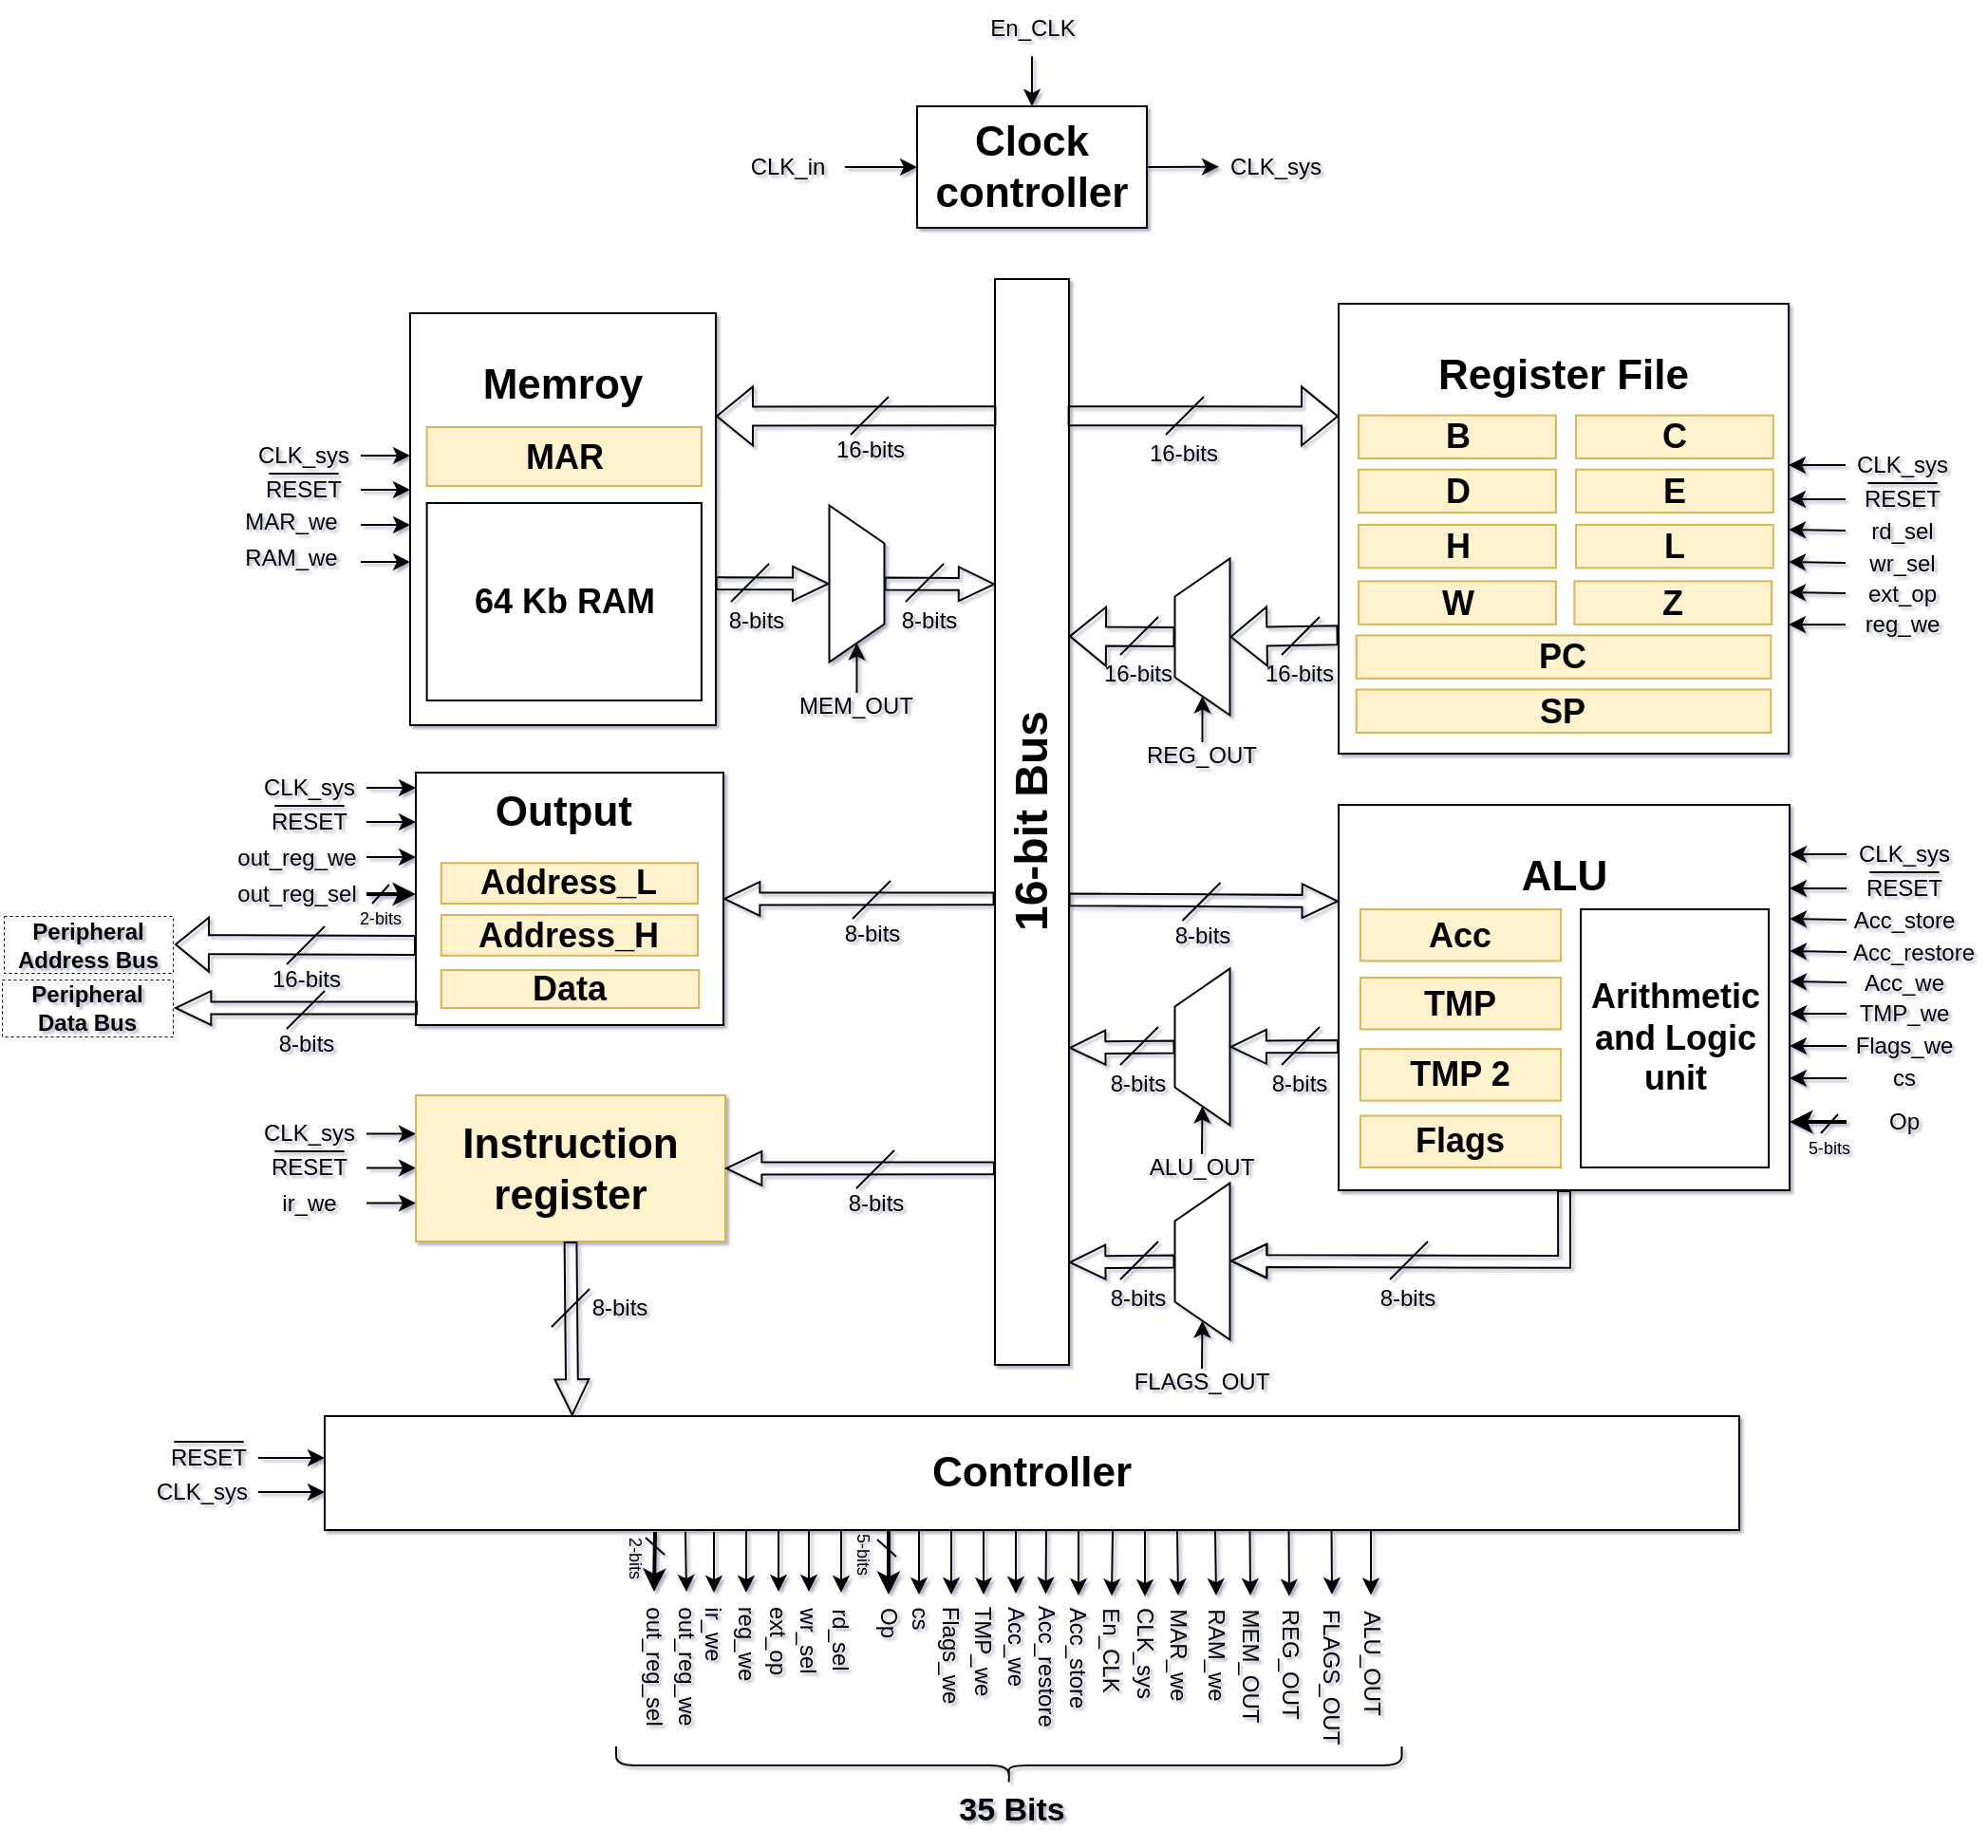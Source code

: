 <mxfile version="22.0.3" type="device">
  <diagram name="Core" id="tFFnffmi3e7kqkg1E_XP">
    <mxGraphModel dx="2029" dy="1200" grid="0" gridSize="10" guides="1" tooltips="1" connect="1" arrows="1" fold="1" page="1" pageScale="1" pageWidth="1100" pageHeight="1000" background="none" math="1" shadow="1">
      <root>
        <mxCell id="0" />
        <mxCell id="1" parent="0" />
        <mxCell id="MyVD6oUSzkz2Ww6DniEh-179" value="" style="endArrow=classic;html=1;rounded=0;comic=0;jiggle=0;enumerate=0;backgroundOutline=0;metaEdit=0;fixDash=0;deletable=1;snapToPoint=0;exitX=0;exitY=0.5;exitDx=0;exitDy=0;" edge="1" parent="1" source="MyVD6oUSzkz2Ww6DniEh-180">
          <mxGeometry width="50" height="50" relative="1" as="geometry">
            <mxPoint x="277" y="614.25" as="sourcePoint" />
            <mxPoint x="247" y="614.25" as="targetPoint" />
          </mxGeometry>
        </mxCell>
        <mxCell id="MyVD6oUSzkz2Ww6DniEh-180" value="CLK_sys" style="text;html=1;strokeColor=none;fillColor=none;align=center;verticalAlign=middle;whiteSpace=wrap;rounded=0;flipH=1;flipV=0;direction=west;" vertex="1" parent="1">
          <mxGeometry x="161" y="607.25" width="60" height="14" as="geometry" />
        </mxCell>
        <mxCell id="MyVD6oUSzkz2Ww6DniEh-181" value="" style="endArrow=classic;html=1;rounded=0;comic=0;jiggle=0;enumerate=0;backgroundOutline=0;metaEdit=0;fixDash=0;deletable=1;snapToPoint=0;exitX=0;exitY=0.5;exitDx=0;exitDy=0;" edge="1" parent="1" source="MyVD6oUSzkz2Ww6DniEh-182">
          <mxGeometry width="50" height="50" relative="1" as="geometry">
            <mxPoint x="277" y="632.25" as="sourcePoint" />
            <mxPoint x="247" y="632.25" as="targetPoint" />
          </mxGeometry>
        </mxCell>
        <mxCell id="MyVD6oUSzkz2Ww6DniEh-182" value="&lt;br&gt;&lt;u&gt;&amp;nbsp; &amp;nbsp; &amp;nbsp; &amp;nbsp; &amp;nbsp; &amp;nbsp;&lt;/u&gt;&lt;br&gt;RESET&lt;br&gt;&lt;br&gt;&lt;br&gt;" style="text;html=1;strokeColor=none;fillColor=none;align=center;verticalAlign=middle;whiteSpace=wrap;rounded=0;horizontal=1;labelPosition=center;verticalLabelPosition=middle;flipH=1;flipV=0;direction=west;" vertex="1" parent="1">
          <mxGeometry x="161" y="624.25" width="60" height="16" as="geometry" />
        </mxCell>
        <mxCell id="MyVD6oUSzkz2Ww6DniEh-189" value="" style="endArrow=classic;html=1;rounded=0;comic=0;jiggle=0;enumerate=0;backgroundOutline=0;metaEdit=0;fixDash=0;deletable=1;snapToPoint=0;exitX=0;exitY=0.5;exitDx=0;exitDy=0;" edge="1" parent="1" source="MyVD6oUSzkz2Ww6DniEh-190">
          <mxGeometry width="50" height="50" relative="1" as="geometry">
            <mxPoint x="277" y="650.75" as="sourcePoint" />
            <mxPoint x="247" y="650.75" as="targetPoint" />
          </mxGeometry>
        </mxCell>
        <mxCell id="MyVD6oUSzkz2Ww6DniEh-190" value="ir_we" style="text;html=1;strokeColor=none;fillColor=none;align=center;verticalAlign=middle;whiteSpace=wrap;rounded=0;flipH=1;flipV=0;direction=west;" vertex="1" parent="1">
          <mxGeometry x="161" y="643.75" width="60" height="14" as="geometry" />
        </mxCell>
        <mxCell id="MyVD6oUSzkz2Ww6DniEh-1" value="&lt;b&gt;&lt;font style=&quot;font-size: 22px;&quot;&gt;Controller&lt;/font&gt;&lt;/b&gt;" style="rounded=0;whiteSpace=wrap;html=1;comic=0;jiggle=0;enumerate=0;backgroundOutline=0;metaEdit=0;fixDash=0;deletable=1;snapToPoint=0;" vertex="1" parent="1">
          <mxGeometry x="199" y="763" width="745" height="60" as="geometry" />
        </mxCell>
        <mxCell id="MyVD6oUSzkz2Ww6DniEh-7" value="&lt;b&gt;&lt;font style=&quot;font-size: 22px;&quot;&gt;Clock controller&lt;/font&gt;&lt;/b&gt;" style="rounded=0;whiteSpace=wrap;html=1;comic=0;jiggle=0;enumerate=0;backgroundOutline=0;metaEdit=0;fixDash=0;deletable=1;snapToPoint=0;" vertex="1" parent="1">
          <mxGeometry x="511" y="73" width="121" height="64" as="geometry" />
        </mxCell>
        <mxCell id="MyVD6oUSzkz2Ww6DniEh-8" value="&lt;b&gt;&lt;font style=&quot;font-size: 24px;&quot;&gt;16-bit Bus&lt;/font&gt;&lt;/b&gt;" style="rounded=0;labelBorderColor=none;verticalAlign=middle;fontColor=default;whiteSpace=wrap;html=1;horizontal=0;comic=0;jiggle=0;enumerate=0;backgroundOutline=0;metaEdit=0;fixDash=0;deletable=1;snapToPoint=0;" vertex="1" parent="1">
          <mxGeometry x="552" y="164" width="39" height="572" as="geometry" />
        </mxCell>
        <mxCell id="MyVD6oUSzkz2Ww6DniEh-35" value="" style="group;comic=0;jiggle=0;enumerate=0;backgroundOutline=0;metaEdit=0;fixDash=0;deletable=1;snapToPoint=0;" vertex="1" connectable="0" parent="1">
          <mxGeometry x="733" y="441" width="237.5" height="203" as="geometry" />
        </mxCell>
        <mxCell id="MyVD6oUSzkz2Ww6DniEh-36" value="" style="group;comic=0;jiggle=0;enumerate=0;backgroundOutline=0;metaEdit=0;fixDash=0;deletable=1;snapToPoint=0;" vertex="1" connectable="0" parent="MyVD6oUSzkz2Ww6DniEh-35">
          <mxGeometry width="237.5" height="203" as="geometry" />
        </mxCell>
        <mxCell id="MyVD6oUSzkz2Ww6DniEh-3" value="&lt;h1&gt;&lt;b&gt;&lt;font style=&quot;font-size: 22px;&quot;&gt;ALU&lt;/font&gt;&lt;/b&gt;&lt;/h1&gt;" style="rounded=0;whiteSpace=wrap;html=1;verticalAlign=top;comic=0;jiggle=0;enumerate=0;backgroundOutline=0;metaEdit=0;fixDash=0;deletable=1;snapToPoint=0;" vertex="1" parent="MyVD6oUSzkz2Ww6DniEh-36">
          <mxGeometry width="237.5" height="203" as="geometry" />
        </mxCell>
        <mxCell id="MyVD6oUSzkz2Ww6DniEh-34" value="" style="group;comic=0;jiggle=0;enumerate=0;backgroundOutline=0;metaEdit=0;fixDash=0;deletable=1;snapToPoint=0;" vertex="1" connectable="0" parent="MyVD6oUSzkz2Ww6DniEh-36">
          <mxGeometry x="11.423" y="55" width="215.13" height="136" as="geometry" />
        </mxCell>
        <mxCell id="MyVD6oUSzkz2Ww6DniEh-29" value="&lt;h2&gt;Arithmetic and Logic unit&lt;/h2&gt;" style="rounded=0;whiteSpace=wrap;html=1;comic=0;jiggle=0;enumerate=0;backgroundOutline=0;metaEdit=0;fixDash=0;deletable=1;snapToPoint=0;" vertex="1" parent="MyVD6oUSzkz2Ww6DniEh-34">
          <mxGeometry x="116.132" width="98.998" height="136" as="geometry" />
        </mxCell>
        <mxCell id="MyVD6oUSzkz2Ww6DniEh-30" value="&lt;h2&gt;Acc&lt;/h2&gt;" style="rounded=0;whiteSpace=wrap;html=1;fillColor=#fff2cc;strokeColor=#d6b656;comic=0;jiggle=0;enumerate=0;backgroundOutline=0;metaEdit=0;fixDash=0;deletable=1;snapToPoint=0;" vertex="1" parent="MyVD6oUSzkz2Ww6DniEh-34">
          <mxGeometry width="105.661" height="27.2" as="geometry" />
        </mxCell>
        <mxCell id="MyVD6oUSzkz2Ww6DniEh-31" value="&lt;h2&gt;TMP&lt;/h2&gt;" style="rounded=0;whiteSpace=wrap;html=1;fillColor=#fff2cc;strokeColor=#d6b656;comic=0;jiggle=0;enumerate=0;backgroundOutline=0;metaEdit=0;fixDash=0;deletable=1;snapToPoint=0;" vertex="1" parent="MyVD6oUSzkz2Ww6DniEh-34">
          <mxGeometry y="36" width="105.661" height="27.2" as="geometry" />
        </mxCell>
        <mxCell id="MyVD6oUSzkz2Ww6DniEh-32" value="&lt;h2&gt;TMP 2&lt;/h2&gt;" style="rounded=0;whiteSpace=wrap;html=1;fillColor=#fff2cc;strokeColor=#d6b656;comic=0;jiggle=0;enumerate=0;backgroundOutline=0;metaEdit=0;fixDash=0;deletable=1;snapToPoint=0;" vertex="1" parent="MyVD6oUSzkz2Ww6DniEh-34">
          <mxGeometry y="73.6" width="105.661" height="27.2" as="geometry" />
        </mxCell>
        <mxCell id="MyVD6oUSzkz2Ww6DniEh-33" value="&lt;h2&gt;Flags&lt;/h2&gt;" style="rounded=0;whiteSpace=wrap;html=1;fillColor=#fff2cc;strokeColor=#d6b656;comic=0;jiggle=0;enumerate=0;backgroundOutline=0;metaEdit=0;fixDash=0;deletable=1;snapToPoint=0;" vertex="1" parent="MyVD6oUSzkz2Ww6DniEh-34">
          <mxGeometry y="108.8" width="105.661" height="27.2" as="geometry" />
        </mxCell>
        <mxCell id="MyVD6oUSzkz2Ww6DniEh-6" value="&lt;b&gt;&lt;font style=&quot;font-size: 22px;&quot;&gt;Instruction register&lt;/font&gt;&lt;/b&gt;" style="rounded=0;whiteSpace=wrap;html=1;perimeter=rectanglePerimeter;fixDash=0;container=0;fillColor=#fff2cc;strokeColor=#d6b656;comic=0;jiggle=0;enumerate=0;backgroundOutline=0;metaEdit=0;deletable=1;snapToPoint=0;" vertex="1" parent="1">
          <mxGeometry x="247" y="594" width="163" height="77" as="geometry" />
        </mxCell>
        <mxCell id="MyVD6oUSzkz2Ww6DniEh-40" value="" style="group;comic=0;jiggle=0;enumerate=0;backgroundOutline=0;metaEdit=0;fixDash=0;deletable=1;snapToPoint=0;" vertex="1" connectable="0" parent="1">
          <mxGeometry x="244" y="182" width="161" height="217" as="geometry" />
        </mxCell>
        <mxCell id="MyVD6oUSzkz2Ww6DniEh-4" value="&lt;h1&gt;&lt;b&gt;&lt;font style=&quot;font-size: 22px;&quot;&gt;Memroy&lt;/font&gt;&lt;/b&gt;&lt;/h1&gt;" style="rounded=0;whiteSpace=wrap;html=1;verticalAlign=top;comic=0;jiggle=0;enumerate=0;backgroundOutline=0;metaEdit=0;fixDash=0;deletable=1;snapToPoint=0;" vertex="1" parent="MyVD6oUSzkz2Ww6DniEh-40">
          <mxGeometry width="161" height="217" as="geometry" />
        </mxCell>
        <mxCell id="MyVD6oUSzkz2Ww6DniEh-23" value="&lt;h2&gt;&lt;span style=&quot;&quot;&gt;MAR&lt;/span&gt;&lt;/h2&gt;" style="rounded=0;whiteSpace=wrap;html=1;fontStyle=1;fillColor=#fff2cc;strokeColor=#d6b656;comic=0;jiggle=0;enumerate=0;backgroundOutline=0;metaEdit=0;fixDash=0;deletable=1;snapToPoint=0;" vertex="1" parent="MyVD6oUSzkz2Ww6DniEh-40">
          <mxGeometry x="8.803" y="60" width="144.646" height="31" as="geometry" />
        </mxCell>
        <mxCell id="MyVD6oUSzkz2Ww6DniEh-24" value="&lt;h2&gt;64 Kb RAM&lt;/h2&gt;" style="rounded=0;whiteSpace=wrap;html=1;comic=0;jiggle=0;enumerate=0;backgroundOutline=0;metaEdit=0;fixDash=0;deletable=1;snapToPoint=0;" vertex="1" parent="MyVD6oUSzkz2Ww6DniEh-40">
          <mxGeometry x="8.803" y="100" width="144.646" height="104" as="geometry" />
        </mxCell>
        <mxCell id="MyVD6oUSzkz2Ww6DniEh-42" value="" style="group;comic=0;jiggle=0;enumerate=0;backgroundOutline=0;metaEdit=0;fixDash=0;deletable=1;snapToPoint=0;" vertex="1" connectable="0" parent="1">
          <mxGeometry x="733" y="177" width="237" height="237" as="geometry" />
        </mxCell>
        <mxCell id="MyVD6oUSzkz2Ww6DniEh-2" value="&lt;h1&gt;&lt;b&gt;&lt;font style=&quot;font-size: 22px;&quot;&gt;Register File&lt;/font&gt;&lt;/b&gt;&lt;/h1&gt;" style="rounded=0;whiteSpace=wrap;html=1;verticalAlign=top;horizontal=1;movable=1;resizable=1;rotatable=1;deletable=1;editable=1;locked=0;connectable=1;comic=0;jiggle=0;enumerate=0;backgroundOutline=0;metaEdit=0;fixDash=0;snapToPoint=0;" vertex="1" parent="MyVD6oUSzkz2Ww6DniEh-42">
          <mxGeometry width="237" height="237" as="geometry" />
        </mxCell>
        <mxCell id="MyVD6oUSzkz2Ww6DniEh-9" value="&lt;h2&gt;B&lt;/h2&gt;" style="rounded=0;whiteSpace=wrap;html=1;fillColor=#fff2cc;strokeColor=#d6b656;comic=0;jiggle=0;enumerate=0;backgroundOutline=0;metaEdit=0;fixDash=0;deletable=1;snapToPoint=0;" vertex="1" parent="MyVD6oUSzkz2Ww6DniEh-42">
          <mxGeometry x="10.551" y="58.791" width="103.89" height="22.719" as="geometry" />
        </mxCell>
        <mxCell id="MyVD6oUSzkz2Ww6DniEh-11" value="&lt;h2&gt;C&lt;/h2&gt;" style="rounded=0;whiteSpace=wrap;html=1;fillColor=#fff2cc;strokeColor=#d6b656;comic=0;jiggle=0;enumerate=0;backgroundOutline=0;metaEdit=0;fixDash=0;deletable=1;snapToPoint=0;" vertex="1" parent="MyVD6oUSzkz2Ww6DniEh-42">
          <mxGeometry x="124.993" y="58.791" width="103.89" height="22.719" as="geometry" />
        </mxCell>
        <mxCell id="MyVD6oUSzkz2Ww6DniEh-12" value="&lt;h2&gt;D&lt;/h2&gt;" style="rounded=0;whiteSpace=wrap;html=1;fillColor=#fff2cc;strokeColor=#d6b656;comic=0;jiggle=0;enumerate=0;backgroundOutline=0;metaEdit=0;fixDash=0;deletable=1;snapToPoint=0;" vertex="1" parent="MyVD6oUSzkz2Ww6DniEh-42">
          <mxGeometry x="10.551" y="87.335" width="103.89" height="22.719" as="geometry" />
        </mxCell>
        <mxCell id="MyVD6oUSzkz2Ww6DniEh-13" value="&lt;h2&gt;E&lt;/h2&gt;" style="rounded=0;whiteSpace=wrap;html=1;fillColor=#fff2cc;strokeColor=#d6b656;comic=0;jiggle=0;enumerate=0;backgroundOutline=0;metaEdit=0;fixDash=0;deletable=1;snapToPoint=0;" vertex="1" parent="MyVD6oUSzkz2Ww6DniEh-42">
          <mxGeometry x="124.993" y="87.335" width="103.89" height="22.719" as="geometry" />
        </mxCell>
        <mxCell id="MyVD6oUSzkz2Ww6DniEh-14" value="&lt;h2&gt;H&lt;/h2&gt;" style="rounded=0;whiteSpace=wrap;html=1;fillColor=#fff2cc;strokeColor=#d6b656;comic=0;jiggle=0;enumerate=0;backgroundOutline=0;metaEdit=0;fixDash=0;deletable=1;snapToPoint=0;" vertex="1" parent="MyVD6oUSzkz2Ww6DniEh-42">
          <mxGeometry x="10.551" y="116.461" width="103.89" height="22.719" as="geometry" />
        </mxCell>
        <mxCell id="MyVD6oUSzkz2Ww6DniEh-15" value="&lt;h2&gt;L&lt;/h2&gt;" style="rounded=0;whiteSpace=wrap;html=1;fillColor=#fff2cc;strokeColor=#d6b656;comic=0;jiggle=0;enumerate=0;backgroundOutline=0;metaEdit=0;fixDash=0;deletable=1;snapToPoint=0;" vertex="1" parent="MyVD6oUSzkz2Ww6DniEh-42">
          <mxGeometry x="124.993" y="116.461" width="103.89" height="22.719" as="geometry" />
        </mxCell>
        <mxCell id="MyVD6oUSzkz2Ww6DniEh-16" value="&lt;h2&gt;W&lt;/h2&gt;" style="rounded=0;whiteSpace=wrap;html=1;fillColor=#fff2cc;strokeColor=#d6b656;comic=0;jiggle=0;enumerate=0;backgroundOutline=0;metaEdit=0;fixDash=0;deletable=1;snapToPoint=0;" vertex="1" parent="MyVD6oUSzkz2Ww6DniEh-42">
          <mxGeometry x="10.551" y="146.17" width="103.89" height="22.719" as="geometry" />
        </mxCell>
        <mxCell id="MyVD6oUSzkz2Ww6DniEh-17" value="&lt;h2&gt;Z&lt;/h2&gt;" style="rounded=0;whiteSpace=wrap;html=1;fillColor=#fff2cc;strokeColor=#d6b656;comic=0;jiggle=0;enumerate=0;backgroundOutline=0;metaEdit=0;fixDash=0;deletable=1;snapToPoint=0;" vertex="1" parent="MyVD6oUSzkz2Ww6DniEh-42">
          <mxGeometry x="124.182" y="146.17" width="103.89" height="22.719" as="geometry" />
        </mxCell>
        <mxCell id="MyVD6oUSzkz2Ww6DniEh-18" value="&lt;h2&gt;PC&lt;/h2&gt;" style="rounded=0;whiteSpace=wrap;html=1;fillColor=#fff2cc;strokeColor=#d6b656;comic=0;jiggle=0;enumerate=0;backgroundOutline=0;metaEdit=0;fixDash=0;deletable=1;snapToPoint=0;" vertex="1" parent="MyVD6oUSzkz2Ww6DniEh-42">
          <mxGeometry x="9.334" y="174.714" width="218.332" height="22.719" as="geometry" />
        </mxCell>
        <mxCell id="MyVD6oUSzkz2Ww6DniEh-19" value="&lt;h2&gt;SP&lt;/h2&gt;" style="rounded=0;whiteSpace=wrap;html=1;fillColor=#fff2cc;strokeColor=#d6b656;comic=0;jiggle=0;enumerate=0;backgroundOutline=0;metaEdit=0;fixDash=0;deletable=1;snapToPoint=0;" vertex="1" parent="MyVD6oUSzkz2Ww6DniEh-42">
          <mxGeometry x="9.334" y="203.258" width="218.332" height="22.719" as="geometry" />
        </mxCell>
        <mxCell id="MyVD6oUSzkz2Ww6DniEh-43" value="" style="shape=flexArrow;endArrow=classic;startArrow=none;html=1;rounded=0;entryX=0;entryY=0.25;entryDx=0;entryDy=0;exitX=0.982;exitY=0.126;exitDx=0;exitDy=0;comic=0;jiggle=0;enumerate=0;backgroundOutline=0;metaEdit=0;fixDash=0;deletable=1;snapToPoint=0;startFill=0;exitPerimeter=0;" edge="1" parent="1" source="MyVD6oUSzkz2Ww6DniEh-8" target="MyVD6oUSzkz2Ww6DniEh-2">
          <mxGeometry width="100" height="100" relative="1" as="geometry">
            <mxPoint x="496" y="479" as="sourcePoint" />
            <mxPoint x="596" y="379" as="targetPoint" />
          </mxGeometry>
        </mxCell>
        <mxCell id="MyVD6oUSzkz2Ww6DniEh-45" value="" style="shape=flexArrow;endArrow=none;startArrow=classic;html=1;rounded=0;exitX=1;exitY=0.25;exitDx=0;exitDy=0;comic=0;jiggle=0;enumerate=0;backgroundOutline=0;metaEdit=0;fixDash=0;deletable=1;snapToPoint=0;endFill=0;entryX=0.018;entryY=0.126;entryDx=0;entryDy=0;entryPerimeter=0;" edge="1" parent="1" source="MyVD6oUSzkz2Ww6DniEh-4" target="MyVD6oUSzkz2Ww6DniEh-8">
          <mxGeometry width="100" height="100" relative="1" as="geometry">
            <mxPoint x="496" y="480" as="sourcePoint" />
            <mxPoint x="552" y="236" as="targetPoint" />
          </mxGeometry>
        </mxCell>
        <mxCell id="MyVD6oUSzkz2Ww6DniEh-48" value="" style="shape=flexArrow;endArrow=block;startArrow=none;html=1;rounded=0;exitX=0.995;exitY=0.603;exitDx=0;exitDy=0;startWidth=10.547;startSize=5.901;endWidth=10.547;endSize=5.901;width=6.4;fillColor=none;entryX=0;entryY=0.25;entryDx=0;entryDy=0;comic=0;jiggle=0;enumerate=0;backgroundOutline=0;metaEdit=0;fixDash=0;deletable=1;snapToPoint=0;exitPerimeter=0;endFill=0;startFill=0;" edge="1" parent="1" target="MyVD6oUSzkz2Ww6DniEh-3">
          <mxGeometry width="100" height="100" relative="1" as="geometry">
            <mxPoint x="590.805" y="490.916" as="sourcePoint" />
            <mxPoint x="673" y="551" as="targetPoint" />
          </mxGeometry>
        </mxCell>
        <mxCell id="MyVD6oUSzkz2Ww6DniEh-49" value="" style="shape=flexArrow;endArrow=none;startArrow=classic;html=1;rounded=0;exitX=1;exitY=0.5;exitDx=0;exitDy=0;startWidth=10.547;startSize=5.901;endWidth=10.547;endSize=5.901;width=6.4;fillColor=none;entryX=-0.006;entryY=0.636;entryDx=0;entryDy=0;entryPerimeter=0;comic=0;jiggle=0;enumerate=0;backgroundOutline=0;metaEdit=0;fixDash=0;deletable=1;snapToPoint=0;endFill=0;" edge="1" parent="1" source="MyVD6oUSzkz2Ww6DniEh-5">
          <mxGeometry width="100" height="100" relative="1" as="geometry">
            <mxPoint x="490" y="640" as="sourcePoint" />
            <mxPoint x="551.766" y="490.444" as="targetPoint" />
          </mxGeometry>
        </mxCell>
        <mxCell id="MyVD6oUSzkz2Ww6DniEh-53" value="" style="group;comic=0;jiggle=0;enumerate=0;backgroundOutline=0;metaEdit=0;fixDash=0;deletable=1;snapToPoint=0;" vertex="1" connectable="0" parent="1">
          <mxGeometry x="491" y="481" width="39" height="38" as="geometry" />
        </mxCell>
        <mxCell id="MyVD6oUSzkz2Ww6DniEh-57" value="" style="group;comic=0;jiggle=0;enumerate=0;backgroundOutline=0;metaEdit=0;fixDash=0;deletable=1;snapToPoint=0;" vertex="1" connectable="0" parent="MyVD6oUSzkz2Ww6DniEh-53">
          <mxGeometry width="39" height="38" as="geometry" />
        </mxCell>
        <mxCell id="MyVD6oUSzkz2Ww6DniEh-50" value="" style="endArrow=none;html=1;rounded=1;arcSize=10;jumpSize=2;endSize=2;targetPerimeterSpacing=3;strokeColor=default;comic=0;jiggle=0;enumerate=0;backgroundOutline=0;metaEdit=0;fixDash=0;deletable=1;snapToPoint=0;" edge="1" parent="MyVD6oUSzkz2Ww6DniEh-57">
          <mxGeometry width="50" height="50" relative="1" as="geometry">
            <mxPoint x="-14" y="20" as="sourcePoint" />
            <mxPoint x="6" as="targetPoint" />
          </mxGeometry>
        </mxCell>
        <mxCell id="MyVD6oUSzkz2Ww6DniEh-52" value="8-bits" style="text;html=1;strokeColor=none;fillColor=none;align=center;verticalAlign=middle;whiteSpace=wrap;rounded=0;comic=0;jiggle=0;enumerate=0;backgroundOutline=0;metaEdit=0;fixDash=0;deletable=1;snapToPoint=0;" vertex="1" parent="MyVD6oUSzkz2Ww6DniEh-57">
          <mxGeometry x="-23" y="18" width="39" height="20" as="geometry" />
        </mxCell>
        <mxCell id="MyVD6oUSzkz2Ww6DniEh-78" value="" style="endArrow=none;html=1;rounded=1;arcSize=10;jumpSize=2;endSize=2;targetPerimeterSpacing=3;strokeColor=default;comic=0;jiggle=0;enumerate=0;backgroundOutline=0;metaEdit=0;fixDash=0;deletable=1;snapToPoint=0;" edge="1" parent="1">
          <mxGeometry width="50" height="50" relative="1" as="geometry">
            <mxPoint x="650.75" y="502" as="sourcePoint" />
            <mxPoint x="670.75" y="482" as="targetPoint" />
          </mxGeometry>
        </mxCell>
        <mxCell id="MyVD6oUSzkz2Ww6DniEh-79" value="8-bits" style="text;html=1;strokeColor=none;fillColor=none;align=center;verticalAlign=middle;whiteSpace=wrap;rounded=0;comic=0;jiggle=0;enumerate=0;backgroundOutline=0;metaEdit=0;fixDash=0;deletable=1;snapToPoint=0;" vertex="1" parent="1">
          <mxGeometry x="641.75" y="500" width="39" height="20" as="geometry" />
        </mxCell>
        <mxCell id="MyVD6oUSzkz2Ww6DniEh-80" value="" style="endArrow=none;html=1;rounded=1;arcSize=10;jumpSize=2;endSize=2;targetPerimeterSpacing=3;strokeColor=default;comic=0;jiggle=0;enumerate=0;backgroundOutline=0;metaEdit=0;fixDash=0;deletable=1;snapToPoint=0;" edge="1" parent="1">
          <mxGeometry width="50" height="50" relative="1" as="geometry">
            <mxPoint x="642" y="246" as="sourcePoint" />
            <mxPoint x="662" y="226" as="targetPoint" />
          </mxGeometry>
        </mxCell>
        <mxCell id="MyVD6oUSzkz2Ww6DniEh-81" value="16-bits" style="text;html=1;strokeColor=none;fillColor=none;align=center;verticalAlign=middle;whiteSpace=wrap;rounded=0;comic=0;jiggle=0;enumerate=0;backgroundOutline=0;metaEdit=0;fixDash=0;deletable=1;snapToPoint=0;" vertex="1" parent="1">
          <mxGeometry x="632" y="246" width="39" height="20" as="geometry" />
        </mxCell>
        <mxCell id="MyVD6oUSzkz2Ww6DniEh-82" value="" style="endArrow=none;html=1;rounded=1;arcSize=10;jumpSize=2;endSize=2;targetPerimeterSpacing=3;strokeColor=default;comic=0;jiggle=0;enumerate=0;backgroundOutline=0;metaEdit=0;fixDash=0;deletable=1;snapToPoint=0;" edge="1" parent="1">
          <mxGeometry width="50" height="50" relative="1" as="geometry">
            <mxPoint x="476" y="246" as="sourcePoint" />
            <mxPoint x="496" y="226" as="targetPoint" />
          </mxGeometry>
        </mxCell>
        <mxCell id="MyVD6oUSzkz2Ww6DniEh-83" value="16-bits" style="text;html=1;strokeColor=none;fillColor=none;align=center;verticalAlign=middle;whiteSpace=wrap;rounded=0;comic=0;jiggle=0;enumerate=0;backgroundOutline=0;metaEdit=0;fixDash=0;deletable=1;snapToPoint=0;" vertex="1" parent="1">
          <mxGeometry x="467" y="244" width="39" height="20" as="geometry" />
        </mxCell>
        <mxCell id="MyVD6oUSzkz2Ww6DniEh-84" value="" style="endArrow=classic;html=1;rounded=0;entryX=0;entryY=0.5;entryDx=0;entryDy=0;exitX=1;exitY=0.5;exitDx=0;exitDy=0;comic=0;jiggle=0;enumerate=0;backgroundOutline=0;metaEdit=0;fixDash=0;deletable=1;snapToPoint=0;" edge="1" parent="1" source="MyVD6oUSzkz2Ww6DniEh-87" target="MyVD6oUSzkz2Ww6DniEh-7">
          <mxGeometry width="50" height="50" relative="1" as="geometry">
            <mxPoint x="460" y="105" as="sourcePoint" />
            <mxPoint x="574" y="164" as="targetPoint" />
          </mxGeometry>
        </mxCell>
        <mxCell id="MyVD6oUSzkz2Ww6DniEh-87" value="CLK_in" style="text;html=1;strokeColor=none;fillColor=none;align=center;verticalAlign=middle;whiteSpace=wrap;rounded=0;comic=0;jiggle=0;enumerate=0;backgroundOutline=0;metaEdit=0;fixDash=0;deletable=1;snapToPoint=0;" vertex="1" parent="1">
          <mxGeometry x="413" y="90" width="60" height="30" as="geometry" />
        </mxCell>
        <mxCell id="MyVD6oUSzkz2Ww6DniEh-90" value="" style="endArrow=classic;html=1;rounded=0;entryX=0;entryY=0.5;entryDx=0;entryDy=0;exitX=1;exitY=0.5;exitDx=0;exitDy=0;comic=0;jiggle=0;enumerate=0;backgroundOutline=0;metaEdit=0;fixDash=0;deletable=1;snapToPoint=0;" edge="1" parent="1" source="MyVD6oUSzkz2Ww6DniEh-7">
          <mxGeometry width="50" height="50" relative="1" as="geometry">
            <mxPoint x="632" y="104.83" as="sourcePoint" />
            <mxPoint x="670" y="104.83" as="targetPoint" />
          </mxGeometry>
        </mxCell>
        <mxCell id="MyVD6oUSzkz2Ww6DniEh-91" value="CLK_sys" style="text;html=1;strokeColor=none;fillColor=none;align=center;verticalAlign=middle;whiteSpace=wrap;rounded=0;comic=0;jiggle=0;enumerate=0;backgroundOutline=0;metaEdit=0;fixDash=0;deletable=1;snapToPoint=0;" vertex="1" parent="1">
          <mxGeometry x="670" y="90" width="60" height="30" as="geometry" />
        </mxCell>
        <mxCell id="MyVD6oUSzkz2Ww6DniEh-93" value="" style="endArrow=classic;html=1;entryX=0.5;entryY=0;entryDx=0;entryDy=0;comic=0;jiggle=0;enumerate=0;backgroundOutline=0;metaEdit=0;fixDash=0;deletable=1;snapToPoint=0;rounded=0;exitX=0.5;exitY=0.988;exitDx=0;exitDy=0;exitPerimeter=0;" edge="1" parent="1" source="MyVD6oUSzkz2Ww6DniEh-94" target="MyVD6oUSzkz2Ww6DniEh-7">
          <mxGeometry width="50" height="50" relative="1" as="geometry">
            <mxPoint x="571" y="47" as="sourcePoint" />
            <mxPoint x="581" y="55.46" as="targetPoint" />
          </mxGeometry>
        </mxCell>
        <mxCell id="MyVD6oUSzkz2Ww6DniEh-94" value="En_CLK" style="text;html=1;strokeColor=none;fillColor=none;align=center;verticalAlign=middle;whiteSpace=wrap;rounded=0;comic=0;jiggle=0;enumerate=0;backgroundOutline=0;metaEdit=0;fixDash=0;deletable=1;snapToPoint=0;" vertex="1" parent="1">
          <mxGeometry x="541.5" y="17" width="60" height="30" as="geometry" />
        </mxCell>
        <mxCell id="MyVD6oUSzkz2Ww6DniEh-95" value="" style="endArrow=classic;html=1;rounded=0;comic=0;jiggle=0;enumerate=0;backgroundOutline=0;metaEdit=0;fixDash=0;deletable=1;snapToPoint=0;exitX=0;exitY=0.5;exitDx=0;exitDy=0;" edge="1" parent="1" source="MyVD6oUSzkz2Ww6DniEh-96">
          <mxGeometry width="50" height="50" relative="1" as="geometry">
            <mxPoint x="1000" y="262" as="sourcePoint" />
            <mxPoint x="970" y="262" as="targetPoint" />
          </mxGeometry>
        </mxCell>
        <mxCell id="MyVD6oUSzkz2Ww6DniEh-96" value="CLK_sys" style="text;html=1;strokeColor=none;fillColor=none;align=center;verticalAlign=middle;whiteSpace=wrap;rounded=0;" vertex="1" parent="1">
          <mxGeometry x="1000" y="255" width="60" height="14" as="geometry" />
        </mxCell>
        <mxCell id="MyVD6oUSzkz2Ww6DniEh-97" value="" style="endArrow=classic;html=1;rounded=0;comic=0;jiggle=0;enumerate=0;backgroundOutline=0;metaEdit=0;fixDash=0;deletable=1;snapToPoint=0;exitX=0;exitY=0.5;exitDx=0;exitDy=0;" edge="1" parent="1" source="MyVD6oUSzkz2Ww6DniEh-98">
          <mxGeometry width="50" height="50" relative="1" as="geometry">
            <mxPoint x="1000" y="280" as="sourcePoint" />
            <mxPoint x="970" y="280" as="targetPoint" />
          </mxGeometry>
        </mxCell>
        <mxCell id="MyVD6oUSzkz2Ww6DniEh-98" value="&lt;br&gt;&lt;u&gt;&amp;nbsp; &amp;nbsp; &amp;nbsp; &amp;nbsp; &amp;nbsp; &amp;nbsp;&lt;/u&gt;&lt;br&gt;RESET&lt;br&gt;&lt;br&gt;&lt;br&gt;" style="text;html=1;strokeColor=none;fillColor=none;align=center;verticalAlign=middle;whiteSpace=wrap;rounded=0;horizontal=1;labelPosition=center;verticalLabelPosition=middle;" vertex="1" parent="1">
          <mxGeometry x="1000" y="272" width="60" height="16" as="geometry" />
        </mxCell>
        <mxCell id="MyVD6oUSzkz2Ww6DniEh-99" value="" style="endArrow=classic;html=1;rounded=0;comic=0;jiggle=0;enumerate=0;backgroundOutline=0;metaEdit=0;fixDash=0;deletable=1;snapToPoint=0;exitX=0;exitY=0.5;exitDx=0;exitDy=0;" edge="1" parent="1" source="MyVD6oUSzkz2Ww6DniEh-100">
          <mxGeometry width="50" height="50" relative="1" as="geometry">
            <mxPoint x="1000" y="296" as="sourcePoint" />
            <mxPoint x="970" y="296" as="targetPoint" />
          </mxGeometry>
        </mxCell>
        <mxCell id="MyVD6oUSzkz2Ww6DniEh-100" value="rd_sel" style="text;html=1;strokeColor=none;fillColor=none;align=center;verticalAlign=middle;whiteSpace=wrap;rounded=0;" vertex="1" parent="1">
          <mxGeometry x="1000" y="290" width="60" height="13" as="geometry" />
        </mxCell>
        <mxCell id="MyVD6oUSzkz2Ww6DniEh-101" value="" style="endArrow=classic;html=1;rounded=0;comic=0;jiggle=0;enumerate=0;backgroundOutline=0;metaEdit=0;fixDash=0;deletable=1;snapToPoint=0;exitX=0;exitY=0.5;exitDx=0;exitDy=0;" edge="1" parent="1" source="MyVD6oUSzkz2Ww6DniEh-102">
          <mxGeometry width="50" height="50" relative="1" as="geometry">
            <mxPoint x="1000" y="313" as="sourcePoint" />
            <mxPoint x="970" y="313" as="targetPoint" />
          </mxGeometry>
        </mxCell>
        <mxCell id="MyVD6oUSzkz2Ww6DniEh-102" value="wr_sel" style="text;html=1;strokeColor=none;fillColor=none;align=center;verticalAlign=middle;whiteSpace=wrap;rounded=0;" vertex="1" parent="1">
          <mxGeometry x="1000" y="307" width="60" height="13" as="geometry" />
        </mxCell>
        <mxCell id="MyVD6oUSzkz2Ww6DniEh-103" value="" style="endArrow=classic;html=1;rounded=0;comic=0;jiggle=0;enumerate=0;backgroundOutline=0;metaEdit=0;fixDash=0;deletable=1;snapToPoint=0;exitX=0;exitY=0.5;exitDx=0;exitDy=0;" edge="1" parent="1" source="MyVD6oUSzkz2Ww6DniEh-104">
          <mxGeometry width="50" height="50" relative="1" as="geometry">
            <mxPoint x="1000" y="329" as="sourcePoint" />
            <mxPoint x="970" y="329" as="targetPoint" />
          </mxGeometry>
        </mxCell>
        <mxCell id="MyVD6oUSzkz2Ww6DniEh-104" value="ext_op" style="text;html=1;strokeColor=none;fillColor=none;align=center;verticalAlign=middle;whiteSpace=wrap;rounded=0;" vertex="1" parent="1">
          <mxGeometry x="1000" y="322" width="60" height="15" as="geometry" />
        </mxCell>
        <mxCell id="MyVD6oUSzkz2Ww6DniEh-105" value="" style="endArrow=classic;html=1;rounded=0;comic=0;jiggle=0;enumerate=0;backgroundOutline=0;metaEdit=0;fixDash=0;deletable=1;snapToPoint=0;exitX=0;exitY=0.5;exitDx=0;exitDy=0;" edge="1" parent="1" source="MyVD6oUSzkz2Ww6DniEh-106">
          <mxGeometry width="50" height="50" relative="1" as="geometry">
            <mxPoint x="1000" y="346" as="sourcePoint" />
            <mxPoint x="970" y="346" as="targetPoint" />
          </mxGeometry>
        </mxCell>
        <mxCell id="MyVD6oUSzkz2Ww6DniEh-106" value="reg_we" style="text;html=1;strokeColor=none;fillColor=none;align=center;verticalAlign=middle;whiteSpace=wrap;rounded=0;" vertex="1" parent="1">
          <mxGeometry x="1000" y="339" width="60" height="14" as="geometry" />
        </mxCell>
        <mxCell id="MyVD6oUSzkz2Ww6DniEh-107" value="" style="shape=trapezoid;perimeter=trapezoidPerimeter;whiteSpace=wrap;html=1;fixedSize=1;rotation=-90;" vertex="1" parent="1">
          <mxGeometry x="620" y="338" width="82.5" height="29" as="geometry" />
        </mxCell>
        <mxCell id="MyVD6oUSzkz2Ww6DniEh-109" value="" style="shape=flexArrow;endArrow=none;startArrow=block;html=1;rounded=0;entryX=-0.001;entryY=0.737;entryDx=0;entryDy=0;exitX=0.5;exitY=1;exitDx=0;exitDy=0;comic=0;jiggle=0;enumerate=0;backgroundOutline=0;metaEdit=0;fixDash=0;deletable=1;snapToPoint=0;startFill=0;entryPerimeter=0;endFill=0;" edge="1" parent="1" source="MyVD6oUSzkz2Ww6DniEh-107" target="MyVD6oUSzkz2Ww6DniEh-2">
          <mxGeometry width="100" height="100" relative="1" as="geometry">
            <mxPoint x="588" y="352" as="sourcePoint" />
            <mxPoint x="730" y="353" as="targetPoint" />
          </mxGeometry>
        </mxCell>
        <mxCell id="MyVD6oUSzkz2Ww6DniEh-110" value="" style="shape=flexArrow;endArrow=none;startArrow=block;html=1;rounded=0;entryX=0.5;entryY=0;entryDx=0;entryDy=0;exitX=1;exitY=0.329;exitDx=0;exitDy=0;comic=0;jiggle=0;enumerate=0;backgroundOutline=0;metaEdit=0;fixDash=0;deletable=1;snapToPoint=0;startFill=0;endFill=0;exitPerimeter=0;" edge="1" parent="1" source="MyVD6oUSzkz2Ww6DniEh-8" target="MyVD6oUSzkz2Ww6DniEh-107">
          <mxGeometry width="100" height="100" relative="1" as="geometry">
            <mxPoint x="560" y="356" as="sourcePoint" />
            <mxPoint x="624" y="355" as="targetPoint" />
          </mxGeometry>
        </mxCell>
        <mxCell id="MyVD6oUSzkz2Ww6DniEh-111" value="" style="endArrow=none;html=1;rounded=1;arcSize=10;jumpSize=2;endSize=2;targetPerimeterSpacing=3;strokeColor=default;comic=0;jiggle=0;enumerate=0;backgroundOutline=0;metaEdit=0;fixDash=0;deletable=1;snapToPoint=0;" edge="1" parent="1">
          <mxGeometry width="50" height="50" relative="1" as="geometry">
            <mxPoint x="703" y="362" as="sourcePoint" />
            <mxPoint x="723" y="342" as="targetPoint" />
          </mxGeometry>
        </mxCell>
        <mxCell id="MyVD6oUSzkz2Ww6DniEh-112" value="16-bits" style="text;html=1;strokeColor=none;fillColor=none;align=center;verticalAlign=middle;whiteSpace=wrap;rounded=0;comic=0;jiggle=0;enumerate=0;backgroundOutline=0;metaEdit=0;fixDash=0;deletable=1;snapToPoint=0;" vertex="1" parent="1">
          <mxGeometry x="693" y="362" width="39" height="20" as="geometry" />
        </mxCell>
        <mxCell id="MyVD6oUSzkz2Ww6DniEh-113" value="" style="endArrow=none;html=1;rounded=1;arcSize=10;jumpSize=2;endSize=2;targetPerimeterSpacing=3;strokeColor=default;comic=0;jiggle=0;enumerate=0;backgroundOutline=0;metaEdit=0;fixDash=0;deletable=1;snapToPoint=0;" edge="1" parent="1">
          <mxGeometry width="50" height="50" relative="1" as="geometry">
            <mxPoint x="618" y="362" as="sourcePoint" />
            <mxPoint x="638" y="342" as="targetPoint" />
          </mxGeometry>
        </mxCell>
        <mxCell id="MyVD6oUSzkz2Ww6DniEh-114" value="16-bits" style="text;html=1;strokeColor=none;fillColor=none;align=center;verticalAlign=middle;whiteSpace=wrap;rounded=0;comic=0;jiggle=0;enumerate=0;backgroundOutline=0;metaEdit=0;fixDash=0;deletable=1;snapToPoint=0;" vertex="1" parent="1">
          <mxGeometry x="608" y="362" width="39" height="20" as="geometry" />
        </mxCell>
        <mxCell id="MyVD6oUSzkz2Ww6DniEh-115" value="" style="shape=trapezoid;perimeter=trapezoidPerimeter;whiteSpace=wrap;html=1;fixedSize=1;rotation=-90;" vertex="1" parent="1">
          <mxGeometry x="620" y="554" width="82.5" height="29" as="geometry" />
        </mxCell>
        <mxCell id="MyVD6oUSzkz2Ww6DniEh-118" value="" style="endArrow=none;html=1;rounded=1;arcSize=10;jumpSize=2;endSize=2;targetPerimeterSpacing=3;strokeColor=default;comic=0;jiggle=0;enumerate=0;backgroundOutline=0;metaEdit=0;fixDash=0;deletable=1;snapToPoint=0;" edge="1" parent="1">
          <mxGeometry width="50" height="50" relative="1" as="geometry">
            <mxPoint x="703" y="578" as="sourcePoint" />
            <mxPoint x="723" y="558" as="targetPoint" />
          </mxGeometry>
        </mxCell>
        <mxCell id="MyVD6oUSzkz2Ww6DniEh-119" value="8-bits" style="text;html=1;strokeColor=none;fillColor=none;align=center;verticalAlign=middle;whiteSpace=wrap;rounded=0;comic=0;jiggle=0;enumerate=0;backgroundOutline=0;metaEdit=0;fixDash=0;deletable=1;snapToPoint=0;" vertex="1" parent="1">
          <mxGeometry x="693" y="578" width="39" height="20" as="geometry" />
        </mxCell>
        <mxCell id="MyVD6oUSzkz2Ww6DniEh-120" value="" style="endArrow=none;html=1;rounded=1;arcSize=10;jumpSize=2;endSize=2;targetPerimeterSpacing=3;strokeColor=default;comic=0;jiggle=0;enumerate=0;backgroundOutline=0;metaEdit=0;fixDash=0;deletable=1;snapToPoint=0;" edge="1" parent="1">
          <mxGeometry width="50" height="50" relative="1" as="geometry">
            <mxPoint x="618" y="578" as="sourcePoint" />
            <mxPoint x="638" y="558" as="targetPoint" />
          </mxGeometry>
        </mxCell>
        <mxCell id="MyVD6oUSzkz2Ww6DniEh-121" value="8-bits" style="text;html=1;strokeColor=none;fillColor=none;align=center;verticalAlign=middle;whiteSpace=wrap;rounded=0;comic=0;jiggle=0;enumerate=0;backgroundOutline=0;metaEdit=0;fixDash=0;deletable=1;snapToPoint=0;" vertex="1" parent="1">
          <mxGeometry x="608" y="578" width="39" height="20" as="geometry" />
        </mxCell>
        <mxCell id="MyVD6oUSzkz2Ww6DniEh-122" value="" style="shape=flexArrow;endArrow=none;startArrow=block;html=1;rounded=0;exitX=0.5;exitY=1;exitDx=0;exitDy=0;startWidth=10.547;startSize=5.901;endWidth=10.547;endSize=5.901;width=6.4;fillColor=none;entryX=0;entryY=0.75;entryDx=0;entryDy=0;comic=0;jiggle=0;enumerate=0;backgroundOutline=0;metaEdit=0;fixDash=0;deletable=1;snapToPoint=0;endFill=0;startFill=0;" edge="1" parent="1" source="MyVD6oUSzkz2Ww6DniEh-115">
          <mxGeometry width="100" height="100" relative="1" as="geometry">
            <mxPoint x="594" y="524" as="sourcePoint" />
            <mxPoint x="733.0" y="568.25" as="targetPoint" />
          </mxGeometry>
        </mxCell>
        <mxCell id="MyVD6oUSzkz2Ww6DniEh-123" value="" style="shape=flexArrow;endArrow=none;startArrow=block;html=1;rounded=0;exitX=0.5;exitY=1;exitDx=0;exitDy=0;startWidth=10.547;startSize=5.901;endWidth=10.547;endSize=5.901;width=6.4;fillColor=none;entryX=0.5;entryY=0;entryDx=0;entryDy=0;comic=0;jiggle=0;enumerate=0;backgroundOutline=0;metaEdit=0;fixDash=0;deletable=1;snapToPoint=0;endFill=0;startFill=0;" edge="1" parent="1" target="MyVD6oUSzkz2Ww6DniEh-115">
          <mxGeometry width="100" height="100" relative="1" as="geometry">
            <mxPoint x="591" y="569" as="sourcePoint" />
            <mxPoint x="648" y="568" as="targetPoint" />
          </mxGeometry>
        </mxCell>
        <mxCell id="MyVD6oUSzkz2Ww6DniEh-124" value="" style="endArrow=classic;html=1;rounded=0;comic=0;jiggle=0;enumerate=0;backgroundOutline=0;metaEdit=0;fixDash=0;deletable=1;snapToPoint=0;entryX=0;entryY=0.5;entryDx=0;entryDy=0;exitX=0.5;exitY=0;exitDx=0;exitDy=0;" edge="1" parent="1" source="MyVD6oUSzkz2Ww6DniEh-125" target="MyVD6oUSzkz2Ww6DniEh-107">
          <mxGeometry width="50" height="50" relative="1" as="geometry">
            <mxPoint x="661" y="408" as="sourcePoint" />
            <mxPoint x="641" y="408" as="targetPoint" />
          </mxGeometry>
        </mxCell>
        <mxCell id="MyVD6oUSzkz2Ww6DniEh-125" value="REG_OUT" style="text;html=1;strokeColor=none;fillColor=none;align=center;verticalAlign=middle;whiteSpace=wrap;rounded=0;" vertex="1" parent="1">
          <mxGeometry x="631.25" y="408" width="60" height="14" as="geometry" />
        </mxCell>
        <mxCell id="MyVD6oUSzkz2Ww6DniEh-126" value="" style="endArrow=classic;html=1;rounded=0;comic=0;jiggle=0;enumerate=0;backgroundOutline=0;metaEdit=0;fixDash=0;deletable=1;snapToPoint=0;entryX=0;entryY=0.5;entryDx=0;entryDy=0;exitX=0.5;exitY=0;exitDx=0;exitDy=0;" edge="1" parent="1" source="MyVD6oUSzkz2Ww6DniEh-127" target="MyVD6oUSzkz2Ww6DniEh-115">
          <mxGeometry width="50" height="50" relative="1" as="geometry">
            <mxPoint x="661" y="625" as="sourcePoint" />
            <mxPoint x="661" y="601" as="targetPoint" />
          </mxGeometry>
        </mxCell>
        <mxCell id="MyVD6oUSzkz2Ww6DniEh-127" value="ALU_OUT" style="text;html=1;strokeColor=none;fillColor=none;align=center;verticalAlign=middle;whiteSpace=wrap;rounded=0;" vertex="1" parent="1">
          <mxGeometry x="631" y="625" width="60" height="14" as="geometry" />
        </mxCell>
        <mxCell id="MyVD6oUSzkz2Ww6DniEh-140" value="" style="endArrow=classic;html=1;rounded=0;comic=0;jiggle=0;enumerate=0;backgroundOutline=0;metaEdit=0;fixDash=0;deletable=1;snapToPoint=0;exitX=0;exitY=0.5;exitDx=0;exitDy=0;" edge="1" parent="1" source="MyVD6oUSzkz2Ww6DniEh-141">
          <mxGeometry width="50" height="50" relative="1" as="geometry">
            <mxPoint x="1000.5" y="467" as="sourcePoint" />
            <mxPoint x="970.5" y="467" as="targetPoint" />
          </mxGeometry>
        </mxCell>
        <mxCell id="MyVD6oUSzkz2Ww6DniEh-141" value="CLK_sys" style="text;html=1;strokeColor=none;fillColor=none;align=center;verticalAlign=middle;whiteSpace=wrap;rounded=0;" vertex="1" parent="1">
          <mxGeometry x="1000.5" y="460" width="60" height="14" as="geometry" />
        </mxCell>
        <mxCell id="MyVD6oUSzkz2Ww6DniEh-142" value="" style="endArrow=classic;html=1;rounded=0;comic=0;jiggle=0;enumerate=0;backgroundOutline=0;metaEdit=0;fixDash=0;deletable=1;snapToPoint=0;exitX=0;exitY=0.5;exitDx=0;exitDy=0;" edge="1" parent="1" source="MyVD6oUSzkz2Ww6DniEh-143">
          <mxGeometry width="50" height="50" relative="1" as="geometry">
            <mxPoint x="1000.5" y="485" as="sourcePoint" />
            <mxPoint x="970.5" y="485" as="targetPoint" />
          </mxGeometry>
        </mxCell>
        <mxCell id="MyVD6oUSzkz2Ww6DniEh-143" value="&lt;br&gt;&lt;u&gt;&amp;nbsp; &amp;nbsp; &amp;nbsp; &amp;nbsp; &amp;nbsp; &amp;nbsp;&lt;/u&gt;&lt;br&gt;RESET&lt;br&gt;&lt;br&gt;&lt;br&gt;" style="text;html=1;strokeColor=none;fillColor=none;align=center;verticalAlign=middle;whiteSpace=wrap;rounded=0;horizontal=1;labelPosition=center;verticalLabelPosition=middle;" vertex="1" parent="1">
          <mxGeometry x="1000.5" y="477" width="60" height="16" as="geometry" />
        </mxCell>
        <mxCell id="MyVD6oUSzkz2Ww6DniEh-144" value="" style="endArrow=classic;html=1;rounded=0;comic=0;jiggle=0;enumerate=0;backgroundOutline=0;metaEdit=0;fixDash=0;deletable=1;snapToPoint=0;exitX=0;exitY=0.5;exitDx=0;exitDy=0;" edge="1" parent="1" source="MyVD6oUSzkz2Ww6DniEh-145">
          <mxGeometry width="50" height="50" relative="1" as="geometry">
            <mxPoint x="1000.5" y="501" as="sourcePoint" />
            <mxPoint x="970.5" y="501" as="targetPoint" />
          </mxGeometry>
        </mxCell>
        <mxCell id="MyVD6oUSzkz2Ww6DniEh-145" value="Acc_store" style="text;html=1;strokeColor=none;fillColor=none;align=center;verticalAlign=middle;whiteSpace=wrap;rounded=0;" vertex="1" parent="1">
          <mxGeometry x="1000.5" y="495" width="60" height="13" as="geometry" />
        </mxCell>
        <mxCell id="MyVD6oUSzkz2Ww6DniEh-146" value="" style="endArrow=classic;html=1;rounded=0;comic=0;jiggle=0;enumerate=0;backgroundOutline=0;metaEdit=0;fixDash=0;deletable=1;snapToPoint=0;exitX=0;exitY=0.5;exitDx=0;exitDy=0;" edge="1" parent="1" source="MyVD6oUSzkz2Ww6DniEh-147">
          <mxGeometry width="50" height="50" relative="1" as="geometry">
            <mxPoint x="1000.5" y="518" as="sourcePoint" />
            <mxPoint x="970.5" y="518" as="targetPoint" />
          </mxGeometry>
        </mxCell>
        <mxCell id="MyVD6oUSzkz2Ww6DniEh-147" value="Acc_restore" style="text;html=1;strokeColor=none;fillColor=none;align=center;verticalAlign=middle;whiteSpace=wrap;rounded=0;" vertex="1" parent="1">
          <mxGeometry x="1000.5" y="512" width="69.5" height="13" as="geometry" />
        </mxCell>
        <mxCell id="MyVD6oUSzkz2Ww6DniEh-148" value="" style="endArrow=classic;html=1;rounded=0;comic=0;jiggle=0;enumerate=0;backgroundOutline=0;metaEdit=0;fixDash=0;deletable=1;snapToPoint=0;exitX=0;exitY=0.5;exitDx=0;exitDy=0;" edge="1" parent="1" source="MyVD6oUSzkz2Ww6DniEh-149">
          <mxGeometry width="50" height="50" relative="1" as="geometry">
            <mxPoint x="1000.5" y="534" as="sourcePoint" />
            <mxPoint x="970.5" y="534" as="targetPoint" />
          </mxGeometry>
        </mxCell>
        <mxCell id="MyVD6oUSzkz2Ww6DniEh-149" value="Acc_we" style="text;html=1;strokeColor=none;fillColor=none;align=center;verticalAlign=middle;whiteSpace=wrap;rounded=0;" vertex="1" parent="1">
          <mxGeometry x="1000.5" y="527" width="60" height="15" as="geometry" />
        </mxCell>
        <mxCell id="MyVD6oUSzkz2Ww6DniEh-150" value="" style="endArrow=classic;html=1;rounded=0;comic=0;jiggle=0;enumerate=0;backgroundOutline=0;metaEdit=0;fixDash=0;deletable=1;snapToPoint=0;exitX=0;exitY=0.5;exitDx=0;exitDy=0;" edge="1" parent="1" source="MyVD6oUSzkz2Ww6DniEh-151">
          <mxGeometry width="50" height="50" relative="1" as="geometry">
            <mxPoint x="1000.5" y="551" as="sourcePoint" />
            <mxPoint x="970.5" y="551" as="targetPoint" />
          </mxGeometry>
        </mxCell>
        <mxCell id="MyVD6oUSzkz2Ww6DniEh-151" value="TMP_we" style="text;html=1;strokeColor=none;fillColor=none;align=center;verticalAlign=middle;whiteSpace=wrap;rounded=0;" vertex="1" parent="1">
          <mxGeometry x="1000.5" y="544" width="60" height="14" as="geometry" />
        </mxCell>
        <mxCell id="MyVD6oUSzkz2Ww6DniEh-152" value="" style="endArrow=classic;html=1;rounded=0;comic=0;jiggle=0;enumerate=0;backgroundOutline=0;metaEdit=0;fixDash=0;deletable=1;snapToPoint=0;exitX=0;exitY=0.5;exitDx=0;exitDy=0;" edge="1" parent="1" source="MyVD6oUSzkz2Ww6DniEh-153">
          <mxGeometry width="50" height="50" relative="1" as="geometry">
            <mxPoint x="1000.5" y="568" as="sourcePoint" />
            <mxPoint x="970.5" y="568" as="targetPoint" />
          </mxGeometry>
        </mxCell>
        <mxCell id="MyVD6oUSzkz2Ww6DniEh-153" value="Flags_we" style="text;html=1;strokeColor=none;fillColor=none;align=center;verticalAlign=middle;whiteSpace=wrap;rounded=0;" vertex="1" parent="1">
          <mxGeometry x="1000.5" y="561" width="60" height="14" as="geometry" />
        </mxCell>
        <mxCell id="MyVD6oUSzkz2Ww6DniEh-154" value="" style="endArrow=classic;html=1;rounded=0;comic=0;jiggle=0;enumerate=0;backgroundOutline=0;metaEdit=0;fixDash=0;deletable=1;snapToPoint=0;exitX=0;exitY=0.5;exitDx=0;exitDy=0;" edge="1" parent="1" source="MyVD6oUSzkz2Ww6DniEh-155">
          <mxGeometry width="50" height="50" relative="1" as="geometry">
            <mxPoint x="1000.5" y="585" as="sourcePoint" />
            <mxPoint x="970.5" y="585" as="targetPoint" />
          </mxGeometry>
        </mxCell>
        <mxCell id="MyVD6oUSzkz2Ww6DniEh-155" value="cs" style="text;html=1;strokeColor=none;fillColor=none;align=center;verticalAlign=middle;whiteSpace=wrap;rounded=0;" vertex="1" parent="1">
          <mxGeometry x="1000.5" y="578" width="60" height="14" as="geometry" />
        </mxCell>
        <mxCell id="MyVD6oUSzkz2Ww6DniEh-156" value="" style="endArrow=classic;html=1;rounded=0;comic=0;jiggle=0;enumerate=0;backgroundOutline=0;metaEdit=0;fixDash=0;deletable=1;snapToPoint=0;exitX=0;exitY=0.5;exitDx=0;exitDy=0;strokeWidth=2;" edge="1" parent="1" source="MyVD6oUSzkz2Ww6DniEh-157">
          <mxGeometry width="50" height="50" relative="1" as="geometry">
            <mxPoint x="1000.5" y="608" as="sourcePoint" />
            <mxPoint x="970.5" y="608" as="targetPoint" />
          </mxGeometry>
        </mxCell>
        <mxCell id="MyVD6oUSzkz2Ww6DniEh-157" value="Op" style="text;html=1;strokeColor=none;fillColor=none;align=center;verticalAlign=middle;whiteSpace=wrap;rounded=0;" vertex="1" parent="1">
          <mxGeometry x="1000.5" y="601" width="60" height="14" as="geometry" />
        </mxCell>
        <mxCell id="MyVD6oUSzkz2Ww6DniEh-158" value="" style="endArrow=none;html=1;rounded=0;" edge="1" parent="1">
          <mxGeometry width="50" height="50" relative="1" as="geometry">
            <mxPoint x="987" y="614" as="sourcePoint" />
            <mxPoint x="996" y="604" as="targetPoint" />
          </mxGeometry>
        </mxCell>
        <mxCell id="MyVD6oUSzkz2Ww6DniEh-159" value="&lt;font style=&quot;font-size: 9px;&quot;&gt;5-bits&lt;/font&gt;" style="text;html=1;strokeColor=none;fillColor=none;align=center;verticalAlign=middle;whiteSpace=wrap;rounded=0;comic=0;jiggle=0;enumerate=0;backgroundOutline=0;metaEdit=0;fixDash=0;deletable=1;snapToPoint=0;" vertex="1" parent="1">
          <mxGeometry x="978" y="615" width="27" height="12" as="geometry" />
        </mxCell>
        <mxCell id="MyVD6oUSzkz2Ww6DniEh-170" value="" style="shape=trapezoid;perimeter=trapezoidPerimeter;whiteSpace=wrap;html=1;fixedSize=1;rotation=-90;" vertex="1" parent="1">
          <mxGeometry x="620" y="667" width="82.5" height="29" as="geometry" />
        </mxCell>
        <mxCell id="MyVD6oUSzkz2Ww6DniEh-171" value="" style="endArrow=none;html=1;rounded=1;arcSize=10;jumpSize=2;endSize=2;targetPerimeterSpacing=3;strokeColor=default;comic=0;jiggle=0;enumerate=0;backgroundOutline=0;metaEdit=0;fixDash=0;deletable=1;snapToPoint=0;" edge="1" parent="1">
          <mxGeometry width="50" height="50" relative="1" as="geometry">
            <mxPoint x="618" y="691" as="sourcePoint" />
            <mxPoint x="638" y="671" as="targetPoint" />
          </mxGeometry>
        </mxCell>
        <mxCell id="MyVD6oUSzkz2Ww6DniEh-172" value="8-bits" style="text;html=1;strokeColor=none;fillColor=none;align=center;verticalAlign=middle;whiteSpace=wrap;rounded=0;comic=0;jiggle=0;enumerate=0;backgroundOutline=0;metaEdit=0;fixDash=0;deletable=1;snapToPoint=0;" vertex="1" parent="1">
          <mxGeometry x="608" y="691" width="39" height="20" as="geometry" />
        </mxCell>
        <mxCell id="MyVD6oUSzkz2Ww6DniEh-173" value="" style="shape=flexArrow;endArrow=none;startArrow=block;html=1;rounded=0;exitX=0.5;exitY=1;exitDx=0;exitDy=0;startWidth=10.547;startSize=5.901;endWidth=10.547;endSize=5.901;width=6.4;fillColor=none;entryX=0.5;entryY=0;entryDx=0;entryDy=0;comic=0;jiggle=0;enumerate=0;backgroundOutline=0;metaEdit=0;fixDash=0;deletable=1;snapToPoint=0;endFill=0;startFill=0;" edge="1" parent="1" target="MyVD6oUSzkz2Ww6DniEh-170">
          <mxGeometry width="100" height="100" relative="1" as="geometry">
            <mxPoint x="591" y="682" as="sourcePoint" />
            <mxPoint x="648" y="681" as="targetPoint" />
          </mxGeometry>
        </mxCell>
        <mxCell id="MyVD6oUSzkz2Ww6DniEh-174" value="" style="endArrow=classic;html=1;rounded=0;comic=0;jiggle=0;enumerate=0;backgroundOutline=0;metaEdit=0;fixDash=0;deletable=1;snapToPoint=0;entryX=0;entryY=0.5;entryDx=0;entryDy=0;exitX=0.5;exitY=0;exitDx=0;exitDy=0;" edge="1" parent="1" source="MyVD6oUSzkz2Ww6DniEh-175" target="MyVD6oUSzkz2Ww6DniEh-170">
          <mxGeometry width="50" height="50" relative="1" as="geometry">
            <mxPoint x="661" y="738" as="sourcePoint" />
            <mxPoint x="661" y="714" as="targetPoint" />
          </mxGeometry>
        </mxCell>
        <mxCell id="MyVD6oUSzkz2Ww6DniEh-175" value="FLAGS_OUT" style="text;html=1;strokeColor=none;fillColor=none;align=center;verticalAlign=middle;whiteSpace=wrap;rounded=0;" vertex="1" parent="1">
          <mxGeometry x="631" y="738" width="60" height="14" as="geometry" />
        </mxCell>
        <mxCell id="MyVD6oUSzkz2Ww6DniEh-176" value="" style="shape=flexArrow;endArrow=none;startArrow=block;html=1;rounded=0;exitX=0.5;exitY=1;exitDx=0;exitDy=0;startWidth=10.547;startSize=5.901;endWidth=10.547;endSize=5.901;width=6.4;fillColor=none;entryX=0.5;entryY=1;entryDx=0;entryDy=0;comic=0;jiggle=0;enumerate=0;backgroundOutline=0;metaEdit=0;fixDash=0;deletable=1;snapToPoint=0;endFill=0;startFill=0;edgeStyle=orthogonalEdgeStyle;" edge="1" parent="1" target="MyVD6oUSzkz2Ww6DniEh-3">
          <mxGeometry width="100" height="100" relative="1" as="geometry">
            <mxPoint x="676" y="681.23" as="sourcePoint" />
            <mxPoint x="732" y="681.23" as="targetPoint" />
          </mxGeometry>
        </mxCell>
        <mxCell id="MyVD6oUSzkz2Ww6DniEh-177" value="" style="endArrow=none;html=1;rounded=1;arcSize=10;jumpSize=2;endSize=2;targetPerimeterSpacing=3;strokeColor=default;comic=0;jiggle=0;enumerate=0;backgroundOutline=0;metaEdit=0;fixDash=0;deletable=1;snapToPoint=0;" edge="1" parent="1">
          <mxGeometry width="50" height="50" relative="1" as="geometry">
            <mxPoint x="760" y="691" as="sourcePoint" />
            <mxPoint x="780" y="671" as="targetPoint" />
          </mxGeometry>
        </mxCell>
        <mxCell id="MyVD6oUSzkz2Ww6DniEh-178" value="8-bits" style="text;html=1;strokeColor=none;fillColor=none;align=center;verticalAlign=middle;whiteSpace=wrap;rounded=0;comic=0;jiggle=0;enumerate=0;backgroundOutline=0;metaEdit=0;fixDash=0;deletable=1;snapToPoint=0;" vertex="1" parent="1">
          <mxGeometry x="750" y="691" width="39" height="20" as="geometry" />
        </mxCell>
        <mxCell id="MyVD6oUSzkz2Ww6DniEh-191" value="" style="shape=flexArrow;endArrow=none;startArrow=block;html=1;rounded=0;exitX=1;exitY=0.5;exitDx=0;exitDy=0;startWidth=10.547;startSize=5.901;endWidth=10.547;endSize=5.901;width=6.4;fillColor=none;comic=0;jiggle=0;enumerate=0;backgroundOutline=0;metaEdit=0;fixDash=0;deletable=1;snapToPoint=0;endFill=0;startFill=0;entryX=0;entryY=0.819;entryDx=0;entryDy=0;entryPerimeter=0;" edge="1" parent="1" source="MyVD6oUSzkz2Ww6DniEh-6" target="MyVD6oUSzkz2Ww6DniEh-8">
          <mxGeometry width="100" height="100" relative="1" as="geometry">
            <mxPoint x="409.805" y="631.456" as="sourcePoint" />
            <mxPoint x="471.75" y="632.5" as="targetPoint" />
          </mxGeometry>
        </mxCell>
        <mxCell id="MyVD6oUSzkz2Ww6DniEh-197" value="" style="endArrow=none;html=1;rounded=1;arcSize=10;jumpSize=2;endSize=2;targetPerimeterSpacing=3;strokeColor=default;comic=0;jiggle=0;enumerate=0;backgroundOutline=0;metaEdit=0;fixDash=0;deletable=1;snapToPoint=0;" edge="1" parent="1">
          <mxGeometry width="50" height="50" relative="1" as="geometry">
            <mxPoint x="479" y="643" as="sourcePoint" />
            <mxPoint x="499" y="623" as="targetPoint" />
          </mxGeometry>
        </mxCell>
        <mxCell id="MyVD6oUSzkz2Ww6DniEh-198" value="8-bits" style="text;html=1;strokeColor=none;fillColor=none;align=center;verticalAlign=middle;whiteSpace=wrap;rounded=0;comic=0;jiggle=0;enumerate=0;backgroundOutline=0;metaEdit=0;fixDash=0;deletable=1;snapToPoint=0;" vertex="1" parent="1">
          <mxGeometry x="470" y="641" width="39" height="20" as="geometry" />
        </mxCell>
        <mxCell id="MyVD6oUSzkz2Ww6DniEh-199" value="" style="shape=flexArrow;endArrow=none;startArrow=block;html=1;rounded=0;exitX=0.175;exitY=-0.003;exitDx=0;exitDy=0;startWidth=10.547;startSize=5.901;endWidth=10.547;endSize=5.901;width=6.4;fillColor=none;comic=0;jiggle=0;enumerate=0;backgroundOutline=0;metaEdit=0;fixDash=0;deletable=1;snapToPoint=0;endFill=0;startFill=0;entryX=0.5;entryY=1;entryDx=0;entryDy=0;exitPerimeter=0;" edge="1" parent="1" source="MyVD6oUSzkz2Ww6DniEh-1" target="MyVD6oUSzkz2Ww6DniEh-6">
          <mxGeometry width="100" height="100" relative="1" as="geometry">
            <mxPoint x="287" y="731" as="sourcePoint" />
            <mxPoint x="429" y="730" as="targetPoint" />
          </mxGeometry>
        </mxCell>
        <mxCell id="MyVD6oUSzkz2Ww6DniEh-201" value="8-bits" style="text;html=1;strokeColor=none;fillColor=none;align=center;verticalAlign=middle;whiteSpace=wrap;rounded=0;comic=0;jiggle=0;enumerate=0;backgroundOutline=0;metaEdit=0;fixDash=0;deletable=1;snapToPoint=0;" vertex="1" parent="1">
          <mxGeometry x="335" y="696" width="39" height="20" as="geometry" />
        </mxCell>
        <mxCell id="MyVD6oUSzkz2Ww6DniEh-210" value="" style="group" vertex="1" connectable="0" parent="1">
          <mxGeometry x="247" y="424" width="162" height="133" as="geometry" />
        </mxCell>
        <mxCell id="MyVD6oUSzkz2Ww6DniEh-5" value="&lt;h1&gt;&lt;b&gt;&lt;font style=&quot;font-size: 22px;&quot;&gt;Output&amp;nbsp;&lt;/font&gt;&lt;/b&gt;&lt;/h1&gt;&lt;div&gt;&lt;b&gt;&lt;font style=&quot;font-size: 22px;&quot;&gt;&lt;br&gt;&lt;/font&gt;&lt;/b&gt;&lt;/div&gt;&lt;div&gt;&lt;b&gt;&lt;font style=&quot;font-size: 22px;&quot;&gt;&lt;br&gt;&lt;/font&gt;&lt;/b&gt;&lt;/div&gt;&lt;div&gt;&lt;b&gt;&lt;font style=&quot;font-size: 22px;&quot;&gt;&lt;br&gt;&lt;/font&gt;&lt;/b&gt;&lt;/div&gt;&lt;div&gt;&lt;br&gt;&lt;/div&gt;" style="rounded=0;whiteSpace=wrap;html=1;verticalAlign=middle;comic=0;jiggle=0;enumerate=0;backgroundOutline=0;metaEdit=0;fixDash=0;deletable=1;snapToPoint=0;labelPosition=center;verticalLabelPosition=middle;align=center;" vertex="1" parent="MyVD6oUSzkz2Ww6DniEh-210">
          <mxGeometry width="162" height="133" as="geometry" />
        </mxCell>
        <mxCell id="MyVD6oUSzkz2Ww6DniEh-37" value="&lt;h2&gt;Address_L&lt;/h2&gt;" style="rounded=0;whiteSpace=wrap;html=1;fillColor=#fff2cc;strokeColor=#d6b656;comic=0;jiggle=0;enumerate=0;backgroundOutline=0;metaEdit=0;fixDash=0;deletable=1;snapToPoint=0;" vertex="1" parent="MyVD6oUSzkz2Ww6DniEh-210">
          <mxGeometry x="13.398" y="47.62" width="135.081" height="21.38" as="geometry" />
        </mxCell>
        <mxCell id="MyVD6oUSzkz2Ww6DniEh-38" value="&lt;h2&gt;Data&lt;/h2&gt;" style="rounded=0;whiteSpace=wrap;html=1;fillColor=#fff2cc;strokeColor=#d6b656;comic=0;jiggle=0;enumerate=0;backgroundOutline=0;metaEdit=0;fixDash=0;deletable=1;snapToPoint=0;" vertex="1" parent="MyVD6oUSzkz2Ww6DniEh-210">
          <mxGeometry x="13.398" y="104" width="135.678" height="20" as="geometry" />
        </mxCell>
        <mxCell id="MyVD6oUSzkz2Ww6DniEh-209" value="&lt;h2&gt;Address_H&lt;/h2&gt;" style="rounded=0;whiteSpace=wrap;html=1;fillColor=#fff2cc;strokeColor=#d6b656;comic=0;jiggle=0;enumerate=0;backgroundOutline=0;metaEdit=0;fixDash=0;deletable=1;snapToPoint=0;" vertex="1" parent="MyVD6oUSzkz2Ww6DniEh-210">
          <mxGeometry x="13.386" y="75" width="135.081" height="21.38" as="geometry" />
        </mxCell>
        <mxCell id="MyVD6oUSzkz2Ww6DniEh-211" value="" style="endArrow=none;html=1;rounded=1;arcSize=10;jumpSize=2;endSize=2;targetPerimeterSpacing=3;strokeColor=default;comic=0;jiggle=0;enumerate=0;backgroundOutline=0;metaEdit=0;fixDash=0;deletable=1;snapToPoint=0;" edge="1" parent="1">
          <mxGeometry width="50" height="50" relative="1" as="geometry">
            <mxPoint x="318.5" y="716" as="sourcePoint" />
            <mxPoint x="338.5" y="696" as="targetPoint" />
          </mxGeometry>
        </mxCell>
        <mxCell id="MyVD6oUSzkz2Ww6DniEh-212" value="" style="endArrow=classic;html=1;rounded=0;comic=0;jiggle=0;enumerate=0;backgroundOutline=0;metaEdit=0;fixDash=0;deletable=1;snapToPoint=0;exitX=0;exitY=0.5;exitDx=0;exitDy=0;" edge="1" parent="1" source="MyVD6oUSzkz2Ww6DniEh-213">
          <mxGeometry width="50" height="50" relative="1" as="geometry">
            <mxPoint x="277" y="432" as="sourcePoint" />
            <mxPoint x="247" y="432" as="targetPoint" />
          </mxGeometry>
        </mxCell>
        <mxCell id="MyVD6oUSzkz2Ww6DniEh-213" value="CLK_sys" style="text;html=1;strokeColor=none;fillColor=none;align=center;verticalAlign=middle;whiteSpace=wrap;rounded=0;flipH=1;flipV=0;direction=west;" vertex="1" parent="1">
          <mxGeometry x="161" y="425" width="60" height="14" as="geometry" />
        </mxCell>
        <mxCell id="MyVD6oUSzkz2Ww6DniEh-214" value="" style="endArrow=classic;html=1;rounded=0;comic=0;jiggle=0;enumerate=0;backgroundOutline=0;metaEdit=0;fixDash=0;deletable=1;snapToPoint=0;exitX=0;exitY=0.5;exitDx=0;exitDy=0;" edge="1" parent="1" source="MyVD6oUSzkz2Ww6DniEh-215">
          <mxGeometry width="50" height="50" relative="1" as="geometry">
            <mxPoint x="277" y="450" as="sourcePoint" />
            <mxPoint x="247" y="450" as="targetPoint" />
          </mxGeometry>
        </mxCell>
        <mxCell id="MyVD6oUSzkz2Ww6DniEh-215" value="&lt;br&gt;&lt;u&gt;&amp;nbsp; &amp;nbsp; &amp;nbsp; &amp;nbsp; &amp;nbsp; &amp;nbsp;&lt;/u&gt;&lt;br&gt;RESET&lt;br&gt;&lt;br&gt;&lt;br&gt;" style="text;html=1;strokeColor=none;fillColor=none;align=center;verticalAlign=middle;whiteSpace=wrap;rounded=0;horizontal=1;labelPosition=center;verticalLabelPosition=middle;flipH=1;flipV=0;direction=west;" vertex="1" parent="1">
          <mxGeometry x="161" y="442" width="60" height="16" as="geometry" />
        </mxCell>
        <mxCell id="MyVD6oUSzkz2Ww6DniEh-216" value="" style="endArrow=classic;html=1;rounded=0;comic=0;jiggle=0;enumerate=0;backgroundOutline=0;metaEdit=0;fixDash=0;deletable=1;snapToPoint=0;exitX=0;exitY=0.5;exitDx=0;exitDy=0;" edge="1" parent="1" source="MyVD6oUSzkz2Ww6DniEh-217">
          <mxGeometry width="50" height="50" relative="1" as="geometry">
            <mxPoint x="277" y="468.5" as="sourcePoint" />
            <mxPoint x="247" y="468.5" as="targetPoint" />
          </mxGeometry>
        </mxCell>
        <mxCell id="MyVD6oUSzkz2Ww6DniEh-217" value="out_reg_we" style="text;html=1;strokeColor=none;fillColor=none;align=center;verticalAlign=middle;whiteSpace=wrap;rounded=0;flipH=1;flipV=0;direction=west;" vertex="1" parent="1">
          <mxGeometry x="148" y="461.5" width="73" height="14" as="geometry" />
        </mxCell>
        <mxCell id="MyVD6oUSzkz2Ww6DniEh-218" value="" style="endArrow=classic;html=1;rounded=0;comic=0;jiggle=0;enumerate=0;backgroundOutline=0;metaEdit=0;fixDash=0;deletable=1;snapToPoint=0;exitX=0;exitY=0.5;exitDx=0;exitDy=0;fontSize=14;strokeWidth=2;" edge="1" parent="1" source="MyVD6oUSzkz2Ww6DniEh-219">
          <mxGeometry width="50" height="50" relative="1" as="geometry">
            <mxPoint x="277" y="488" as="sourcePoint" />
            <mxPoint x="247" y="488" as="targetPoint" />
          </mxGeometry>
        </mxCell>
        <mxCell id="MyVD6oUSzkz2Ww6DniEh-219" value="out_reg_sel" style="text;html=1;strokeColor=none;fillColor=none;align=center;verticalAlign=middle;whiteSpace=wrap;rounded=0;flipH=1;flipV=0;direction=west;" vertex="1" parent="1">
          <mxGeometry x="148" y="481" width="73" height="14" as="geometry" />
        </mxCell>
        <mxCell id="MyVD6oUSzkz2Ww6DniEh-220" value="" style="endArrow=none;html=1;rounded=0;" edge="1" parent="1">
          <mxGeometry width="50" height="50" relative="1" as="geometry">
            <mxPoint x="224" y="493" as="sourcePoint" />
            <mxPoint x="233" y="483" as="targetPoint" />
          </mxGeometry>
        </mxCell>
        <mxCell id="MyVD6oUSzkz2Ww6DniEh-221" value="&lt;font style=&quot;font-size: 9px;&quot;&gt;2-bits&lt;/font&gt;" style="text;html=1;strokeColor=none;fillColor=none;align=center;verticalAlign=middle;whiteSpace=wrap;rounded=0;comic=0;jiggle=0;enumerate=0;backgroundOutline=0;metaEdit=0;fixDash=0;deletable=1;snapToPoint=0;" vertex="1" parent="1">
          <mxGeometry x="215" y="494" width="27" height="12" as="geometry" />
        </mxCell>
        <mxCell id="MyVD6oUSzkz2Ww6DniEh-223" value="" style="shape=flexArrow;endArrow=none;startArrow=classic;html=1;rounded=0;startWidth=10.547;startSize=5.901;endWidth=10.547;endSize=5.901;width=6.4;fillColor=none;entryX=-0.006;entryY=0.636;entryDx=0;entryDy=0;entryPerimeter=0;comic=0;jiggle=0;enumerate=0;backgroundOutline=0;metaEdit=0;fixDash=0;deletable=1;snapToPoint=0;endFill=0;exitX=1;exitY=0.5;exitDx=0;exitDy=0;" edge="1" parent="1" source="MyVD6oUSzkz2Ww6DniEh-230">
          <mxGeometry width="100" height="100" relative="1" as="geometry">
            <mxPoint x="120.445" y="548" as="sourcePoint" />
            <mxPoint x="247.996" y="548.004" as="targetPoint" />
          </mxGeometry>
        </mxCell>
        <mxCell id="MyVD6oUSzkz2Ww6DniEh-224" value="" style="shape=flexArrow;endArrow=none;startArrow=classic;html=1;rounded=0;entryX=-0.002;entryY=0.232;entryDx=0;entryDy=0;comic=0;jiggle=0;enumerate=0;backgroundOutline=0;metaEdit=0;fixDash=0;deletable=1;snapToPoint=0;entryPerimeter=0;endFill=0;startWidth=17.5;startSize=5.5;exitX=1;exitY=0.5;exitDx=0;exitDy=0;" edge="1" parent="1" source="MyVD6oUSzkz2Ww6DniEh-229">
          <mxGeometry width="100" height="100" relative="1" as="geometry">
            <mxPoint x="119" y="515" as="sourcePoint" />
            <mxPoint x="247" y="515" as="targetPoint" />
          </mxGeometry>
        </mxCell>
        <mxCell id="MyVD6oUSzkz2Ww6DniEh-225" value="" style="endArrow=none;html=1;rounded=1;arcSize=10;jumpSize=2;endSize=2;targetPerimeterSpacing=3;strokeColor=default;comic=0;jiggle=0;enumerate=0;backgroundOutline=0;metaEdit=0;fixDash=0;deletable=1;snapToPoint=0;" edge="1" parent="1">
          <mxGeometry width="50" height="50" relative="1" as="geometry">
            <mxPoint x="179" y="559" as="sourcePoint" />
            <mxPoint x="199" y="539" as="targetPoint" />
          </mxGeometry>
        </mxCell>
        <mxCell id="MyVD6oUSzkz2Ww6DniEh-226" value="8-bits" style="text;html=1;strokeColor=none;fillColor=none;align=center;verticalAlign=middle;whiteSpace=wrap;rounded=0;comic=0;jiggle=0;enumerate=0;backgroundOutline=0;metaEdit=0;fixDash=0;deletable=1;snapToPoint=0;" vertex="1" parent="1">
          <mxGeometry x="170" y="557" width="39" height="20" as="geometry" />
        </mxCell>
        <mxCell id="MyVD6oUSzkz2Ww6DniEh-227" value="" style="endArrow=none;html=1;rounded=1;arcSize=10;jumpSize=2;endSize=2;targetPerimeterSpacing=3;strokeColor=default;comic=0;jiggle=0;enumerate=0;backgroundOutline=0;metaEdit=0;fixDash=0;deletable=1;snapToPoint=0;" edge="1" parent="1">
          <mxGeometry width="50" height="50" relative="1" as="geometry">
            <mxPoint x="179" y="525" as="sourcePoint" />
            <mxPoint x="199" y="505" as="targetPoint" />
          </mxGeometry>
        </mxCell>
        <mxCell id="MyVD6oUSzkz2Ww6DniEh-228" value="16-bits" style="text;html=1;strokeColor=none;fillColor=none;align=center;verticalAlign=middle;whiteSpace=wrap;rounded=0;comic=0;jiggle=0;enumerate=0;backgroundOutline=0;metaEdit=0;fixDash=0;deletable=1;snapToPoint=0;" vertex="1" parent="1">
          <mxGeometry x="170" y="523" width="39" height="20" as="geometry" />
        </mxCell>
        <mxCell id="MyVD6oUSzkz2Ww6DniEh-229" value="&lt;b&gt;Peripheral Address Bus&lt;/b&gt;" style="text;html=1;strokeColor=default;fillColor=none;align=center;verticalAlign=middle;whiteSpace=wrap;rounded=0;dashed=1;strokeWidth=0.5;perimeterSpacing=1;" vertex="1" parent="1">
          <mxGeometry x="30" y="499.5" width="89" height="30" as="geometry" />
        </mxCell>
        <mxCell id="MyVD6oUSzkz2Ww6DniEh-230" value="&lt;b&gt;Peripheral&lt;/b&gt;&lt;br&gt;&lt;b&gt;Data Bus&lt;/b&gt;" style="text;html=1;strokeColor=default;fillColor=none;align=center;verticalAlign=middle;whiteSpace=wrap;rounded=0;dashed=1;strokeWidth=0.5;perimeterSpacing=1;" vertex="1" parent="1">
          <mxGeometry x="29" y="533" width="90" height="30" as="geometry" />
        </mxCell>
        <mxCell id="MyVD6oUSzkz2Ww6DniEh-231" value="" style="endArrow=classic;html=1;rounded=0;comic=0;jiggle=0;enumerate=0;backgroundOutline=0;metaEdit=0;fixDash=0;deletable=1;snapToPoint=0;exitX=0;exitY=0.5;exitDx=0;exitDy=0;" edge="1" parent="1" source="MyVD6oUSzkz2Ww6DniEh-232">
          <mxGeometry width="50" height="50" relative="1" as="geometry">
            <mxPoint x="274" y="257" as="sourcePoint" />
            <mxPoint x="244" y="257" as="targetPoint" />
          </mxGeometry>
        </mxCell>
        <mxCell id="MyVD6oUSzkz2Ww6DniEh-232" value="CLK_sys" style="text;html=1;strokeColor=none;fillColor=none;align=center;verticalAlign=middle;whiteSpace=wrap;rounded=0;flipH=1;flipV=0;direction=west;" vertex="1" parent="1">
          <mxGeometry x="158" y="250" width="60" height="14" as="geometry" />
        </mxCell>
        <mxCell id="MyVD6oUSzkz2Ww6DniEh-233" value="" style="endArrow=classic;html=1;rounded=0;comic=0;jiggle=0;enumerate=0;backgroundOutline=0;metaEdit=0;fixDash=0;deletable=1;snapToPoint=0;exitX=0;exitY=0.5;exitDx=0;exitDy=0;" edge="1" parent="1" source="MyVD6oUSzkz2Ww6DniEh-234">
          <mxGeometry width="50" height="50" relative="1" as="geometry">
            <mxPoint x="274" y="275" as="sourcePoint" />
            <mxPoint x="244" y="275" as="targetPoint" />
          </mxGeometry>
        </mxCell>
        <mxCell id="MyVD6oUSzkz2Ww6DniEh-234" value="&lt;br&gt;&lt;u&gt;&amp;nbsp; &amp;nbsp; &amp;nbsp; &amp;nbsp; &amp;nbsp; &amp;nbsp;&lt;/u&gt;&lt;br&gt;RESET&lt;br&gt;&lt;br&gt;&lt;br&gt;" style="text;html=1;strokeColor=none;fillColor=none;align=center;verticalAlign=middle;whiteSpace=wrap;rounded=0;horizontal=1;labelPosition=center;verticalLabelPosition=middle;flipH=1;flipV=0;direction=west;" vertex="1" parent="1">
          <mxGeometry x="158" y="267" width="60" height="16" as="geometry" />
        </mxCell>
        <mxCell id="MyVD6oUSzkz2Ww6DniEh-235" value="" style="endArrow=classic;html=1;rounded=0;comic=0;jiggle=0;enumerate=0;backgroundOutline=0;metaEdit=0;fixDash=0;deletable=1;snapToPoint=0;exitX=0;exitY=0.5;exitDx=0;exitDy=0;" edge="1" parent="1">
          <mxGeometry width="50" height="50" relative="1" as="geometry">
            <mxPoint x="218" y="293.5" as="sourcePoint" />
            <mxPoint x="244" y="293.5" as="targetPoint" />
          </mxGeometry>
        </mxCell>
        <mxCell id="MyVD6oUSzkz2Ww6DniEh-236" value="MAR_we" style="text;html=1;strokeColor=none;fillColor=none;align=center;verticalAlign=middle;whiteSpace=wrap;rounded=0;flipH=1;flipV=0;direction=west;" vertex="1" parent="1">
          <mxGeometry x="145" y="284.5" width="73" height="14" as="geometry" />
        </mxCell>
        <mxCell id="MyVD6oUSzkz2Ww6DniEh-237" value="" style="endArrow=classic;html=1;rounded=0;comic=0;jiggle=0;enumerate=0;backgroundOutline=0;metaEdit=0;fixDash=0;deletable=1;snapToPoint=0;exitX=0;exitY=0.5;exitDx=0;exitDy=0;fontSize=14;strokeWidth=1;" edge="1" parent="1">
          <mxGeometry width="50" height="50" relative="1" as="geometry">
            <mxPoint x="218" y="313" as="sourcePoint" />
            <mxPoint x="244" y="313" as="targetPoint" />
          </mxGeometry>
        </mxCell>
        <mxCell id="MyVD6oUSzkz2Ww6DniEh-238" value="RAM_we" style="text;html=1;strokeColor=none;fillColor=none;align=center;verticalAlign=middle;whiteSpace=wrap;rounded=0;flipH=1;flipV=0;direction=west;" vertex="1" parent="1">
          <mxGeometry x="145" y="304" width="73" height="14" as="geometry" />
        </mxCell>
        <mxCell id="MyVD6oUSzkz2Ww6DniEh-241" value="" style="shape=trapezoid;perimeter=trapezoidPerimeter;whiteSpace=wrap;html=1;fixedSize=1;rotation=90;" vertex="1" parent="1">
          <mxGeometry x="438" y="310" width="82.5" height="29" as="geometry" />
        </mxCell>
        <mxCell id="MyVD6oUSzkz2Ww6DniEh-242" value="" style="endArrow=none;html=1;rounded=1;arcSize=10;jumpSize=2;endSize=2;targetPerimeterSpacing=3;strokeColor=default;comic=0;jiggle=0;enumerate=0;backgroundOutline=0;metaEdit=0;fixDash=0;deletable=1;snapToPoint=0;" edge="1" parent="1">
          <mxGeometry width="50" height="50" relative="1" as="geometry">
            <mxPoint x="505" y="334" as="sourcePoint" />
            <mxPoint x="525" y="314" as="targetPoint" />
          </mxGeometry>
        </mxCell>
        <mxCell id="MyVD6oUSzkz2Ww6DniEh-243" value="8-bits" style="text;html=1;strokeColor=none;fillColor=none;align=center;verticalAlign=middle;whiteSpace=wrap;rounded=0;comic=0;jiggle=0;enumerate=0;backgroundOutline=0;metaEdit=0;fixDash=0;deletable=1;snapToPoint=0;" vertex="1" parent="1">
          <mxGeometry x="498" y="334" width="39" height="20" as="geometry" />
        </mxCell>
        <mxCell id="MyVD6oUSzkz2Ww6DniEh-244" value="" style="endArrow=none;html=1;rounded=1;arcSize=10;jumpSize=2;endSize=2;targetPerimeterSpacing=3;strokeColor=default;comic=0;jiggle=0;enumerate=0;backgroundOutline=0;metaEdit=0;fixDash=0;deletable=1;snapToPoint=0;" edge="1" parent="1">
          <mxGeometry width="50" height="50" relative="1" as="geometry">
            <mxPoint x="413" y="334" as="sourcePoint" />
            <mxPoint x="433" y="314" as="targetPoint" />
          </mxGeometry>
        </mxCell>
        <mxCell id="MyVD6oUSzkz2Ww6DniEh-245" value="8-bits" style="text;html=1;strokeColor=none;fillColor=none;align=center;verticalAlign=middle;whiteSpace=wrap;rounded=0;comic=0;jiggle=0;enumerate=0;backgroundOutline=0;metaEdit=0;fixDash=0;deletable=1;snapToPoint=0;" vertex="1" parent="1">
          <mxGeometry x="407" y="334" width="39" height="20" as="geometry" />
        </mxCell>
        <mxCell id="MyVD6oUSzkz2Ww6DniEh-246" value="" style="shape=flexArrow;endArrow=block;startArrow=none;html=1;rounded=0;startWidth=10.547;startSize=5.901;endWidth=10.547;endSize=5.901;width=6.4;fillColor=none;entryX=0.003;entryY=0.281;entryDx=0;entryDy=0;comic=0;jiggle=0;enumerate=0;backgroundOutline=0;metaEdit=0;fixDash=0;deletable=1;snapToPoint=0;endFill=0;startFill=0;entryPerimeter=0;exitX=0.5;exitY=0;exitDx=0;exitDy=0;" edge="1" parent="1" source="MyVD6oUSzkz2Ww6DniEh-241" target="MyVD6oUSzkz2Ww6DniEh-8">
          <mxGeometry width="100" height="100" relative="1" as="geometry">
            <mxPoint x="491" y="324" as="sourcePoint" />
            <mxPoint x="547.0" y="324.25" as="targetPoint" />
          </mxGeometry>
        </mxCell>
        <mxCell id="MyVD6oUSzkz2Ww6DniEh-247" value="" style="shape=flexArrow;endArrow=block;startArrow=none;html=1;rounded=0;exitX=0.999;exitY=0.656;exitDx=0;exitDy=0;startWidth=10.547;startSize=5.901;endWidth=10.547;endSize=5.901;width=6.4;fillColor=none;comic=0;jiggle=0;enumerate=0;backgroundOutline=0;metaEdit=0;fixDash=0;deletable=1;snapToPoint=0;endFill=0;startFill=0;entryX=0.5;entryY=1;entryDx=0;entryDy=0;exitPerimeter=0;" edge="1" parent="1" target="MyVD6oUSzkz2Ww6DniEh-241" source="MyVD6oUSzkz2Ww6DniEh-4">
          <mxGeometry width="100" height="100" relative="1" as="geometry">
            <mxPoint x="405" y="325" as="sourcePoint" />
            <mxPoint x="459" y="325" as="targetPoint" />
          </mxGeometry>
        </mxCell>
        <mxCell id="MyVD6oUSzkz2Ww6DniEh-248" value="" style="endArrow=classic;html=1;rounded=0;comic=0;jiggle=0;enumerate=0;backgroundOutline=0;metaEdit=0;fixDash=0;deletable=1;snapToPoint=0;exitX=0.5;exitY=0;exitDx=0;exitDy=0;entryX=1;entryY=0.5;entryDx=0;entryDy=0;" edge="1" parent="1" source="MyVD6oUSzkz2Ww6DniEh-249" target="MyVD6oUSzkz2Ww6DniEh-241">
          <mxGeometry width="50" height="50" relative="1" as="geometry">
            <mxPoint x="475" y="381" as="sourcePoint" />
            <mxPoint x="475" y="357" as="targetPoint" />
          </mxGeometry>
        </mxCell>
        <mxCell id="MyVD6oUSzkz2Ww6DniEh-249" value="MEM_OUT" style="text;html=1;strokeColor=none;fillColor=none;align=center;verticalAlign=middle;whiteSpace=wrap;rounded=0;" vertex="1" parent="1">
          <mxGeometry x="449.25" y="382" width="60" height="14" as="geometry" />
        </mxCell>
        <mxCell id="MyVD6oUSzkz2Ww6DniEh-311" value="" style="endArrow=none;html=1;rounded=0;comic=0;jiggle=0;enumerate=0;backgroundOutline=0;metaEdit=0;fixDash=0;deletable=1;snapToPoint=0;entryX=1;entryY=0.5;entryDx=0;entryDy=0;exitX=0;exitY=0.5;exitDx=0;exitDy=0;startArrow=classic;startFill=1;endFill=0;" edge="1" parent="1" source="MyVD6oUSzkz2Ww6DniEh-312">
          <mxGeometry width="50" height="50" relative="1" as="geometry">
            <mxPoint x="686.5" y="848.5" as="sourcePoint" />
            <mxPoint x="686.25" y="823.25" as="targetPoint" />
          </mxGeometry>
        </mxCell>
        <mxCell id="MyVD6oUSzkz2Ww6DniEh-312" value="MEM_OUT" style="text;html=1;strokeColor=none;fillColor=none;align=center;verticalAlign=middle;whiteSpace=wrap;rounded=0;flipH=1;rotation=90;" vertex="1" parent="1">
          <mxGeometry x="649.25" y="887.75" width="74.5" height="14" as="geometry" />
        </mxCell>
        <mxCell id="MyVD6oUSzkz2Ww6DniEh-313" value="" style="endArrow=none;html=1;rounded=0;comic=0;jiggle=0;enumerate=0;backgroundOutline=0;metaEdit=0;fixDash=0;deletable=1;snapToPoint=0;entryX=0;entryY=0.5;entryDx=0;entryDy=0;exitX=0;exitY=0.5;exitDx=0;exitDy=0;startArrow=classic;startFill=1;endFill=0;" edge="1" parent="1" source="MyVD6oUSzkz2Ww6DniEh-314">
          <mxGeometry width="50" height="50" relative="1" as="geometry">
            <mxPoint x="707" y="845.88" as="sourcePoint" />
            <mxPoint x="706.75" y="823.13" as="targetPoint" />
          </mxGeometry>
        </mxCell>
        <mxCell id="MyVD6oUSzkz2Ww6DniEh-314" value="REG_OUT" style="text;html=1;strokeColor=none;fillColor=none;align=center;verticalAlign=middle;whiteSpace=wrap;rounded=0;rotation=90;" vertex="1" parent="1">
          <mxGeometry x="671.5" y="886.38" width="71" height="14" as="geometry" />
        </mxCell>
        <mxCell id="MyVD6oUSzkz2Ww6DniEh-315" value="" style="endArrow=none;html=1;rounded=0;comic=0;jiggle=0;enumerate=0;backgroundOutline=0;metaEdit=0;fixDash=0;deletable=1;snapToPoint=0;entryX=0;entryY=0.5;entryDx=0;entryDy=0;exitX=0;exitY=0.5;exitDx=0;exitDy=0;startArrow=classic;startFill=1;endFill=0;" edge="1" parent="1" source="MyVD6oUSzkz2Ww6DniEh-316">
          <mxGeometry width="50" height="50" relative="1" as="geometry">
            <mxPoint x="750" y="857.0" as="sourcePoint" />
            <mxPoint x="750" y="823" as="targetPoint" />
          </mxGeometry>
        </mxCell>
        <mxCell id="MyVD6oUSzkz2Ww6DniEh-316" value="ALU_OUT" style="text;html=1;strokeColor=none;fillColor=none;align=center;verticalAlign=middle;whiteSpace=wrap;rounded=0;rotation=90;" vertex="1" parent="1">
          <mxGeometry x="714" y="886.25" width="72" height="14" as="geometry" />
        </mxCell>
        <mxCell id="MyVD6oUSzkz2Ww6DniEh-319" value="" style="endArrow=none;html=1;rounded=0;comic=0;jiggle=0;enumerate=0;backgroundOutline=0;metaEdit=0;fixDash=0;deletable=1;snapToPoint=0;entryX=0;entryY=0.5;entryDx=0;entryDy=0;exitX=0;exitY=0.5;exitDx=0;exitDy=0;startArrow=classic;startFill=1;endFill=0;" edge="1" parent="1">
          <mxGeometry width="50" height="50" relative="1" as="geometry">
            <mxPoint x="729.5" y="857.0" as="sourcePoint" />
            <mxPoint x="729.25" y="822.75" as="targetPoint" />
          </mxGeometry>
        </mxCell>
        <mxCell id="MyVD6oUSzkz2Ww6DniEh-320" value="FLAGS_OUT" style="text;html=1;strokeColor=none;fillColor=none;align=center;verticalAlign=middle;whiteSpace=wrap;rounded=0;rotation=90;" vertex="1" parent="1">
          <mxGeometry x="687" y="893.5" width="85" height="14" as="geometry" />
        </mxCell>
        <mxCell id="MyVD6oUSzkz2Ww6DniEh-286" value="" style="endArrow=none;html=1;rounded=0;comic=0;jiggle=0;enumerate=0;backgroundOutline=0;metaEdit=0;fixDash=0;deletable=1;snapToPoint=0;exitX=1;exitY=0.5;exitDx=0;exitDy=0;startArrow=classic;startFill=1;endFill=0;" edge="1" parent="1" source="MyVD6oUSzkz2Ww6DniEh-287">
          <mxGeometry width="50" height="50" relative="1" as="geometry">
            <mxPoint x="631" y="793" as="sourcePoint" />
            <mxPoint x="631" y="823" as="targetPoint" />
          </mxGeometry>
        </mxCell>
        <mxCell id="MyVD6oUSzkz2Ww6DniEh-287" value="CLK_sys" style="text;html=1;strokeColor=none;fillColor=none;align=center;verticalAlign=middle;whiteSpace=wrap;rounded=0;flipH=0;flipV=1;direction=west;rotation=90;horizontal=1;" vertex="1" parent="1">
          <mxGeometry x="601" y="881" width="60" height="14" as="geometry" />
        </mxCell>
        <mxCell id="MyVD6oUSzkz2Ww6DniEh-290" value="" style="endArrow=none;html=1;rounded=0;comic=0;jiggle=0;enumerate=0;backgroundOutline=0;metaEdit=0;fixDash=0;deletable=1;snapToPoint=0;exitX=0;exitY=0.5;exitDx=0;exitDy=0;startArrow=classic;startFill=1;endFill=0;" edge="1" parent="1" source="MyVD6oUSzkz2Ww6DniEh-291">
          <mxGeometry width="50" height="50" relative="1" as="geometry">
            <mxPoint x="648" y="849" as="sourcePoint" />
            <mxPoint x="648" y="823" as="targetPoint" />
          </mxGeometry>
        </mxCell>
        <mxCell id="MyVD6oUSzkz2Ww6DniEh-291" value="MAR_we" style="text;html=1;strokeColor=none;fillColor=none;align=center;verticalAlign=middle;whiteSpace=wrap;rounded=0;flipH=0;flipV=1;direction=east;rotation=90;horizontal=1;" vertex="1" parent="1">
          <mxGeometry x="617" y="882" width="63" height="14" as="geometry" />
        </mxCell>
        <mxCell id="MyVD6oUSzkz2Ww6DniEh-292" value="" style="endArrow=none;html=1;rounded=0;comic=0;jiggle=0;enumerate=0;backgroundOutline=0;metaEdit=0;fixDash=0;deletable=1;snapToPoint=0;exitX=0;exitY=0.5;exitDx=0;exitDy=0;fontSize=14;strokeWidth=1;startArrow=classic;startFill=1;endFill=0;" edge="1" parent="1" source="MyVD6oUSzkz2Ww6DniEh-293">
          <mxGeometry width="50" height="50" relative="1" as="geometry">
            <mxPoint x="668" y="849" as="sourcePoint" />
            <mxPoint x="668" y="823" as="targetPoint" />
          </mxGeometry>
        </mxCell>
        <mxCell id="MyVD6oUSzkz2Ww6DniEh-293" value="RAM_we" style="text;html=1;strokeColor=none;fillColor=none;align=center;verticalAlign=middle;whiteSpace=wrap;rounded=0;flipH=0;flipV=1;direction=east;rotation=90;horizontal=1;" vertex="1" parent="1">
          <mxGeometry x="637" y="882" width="63" height="14" as="geometry" />
        </mxCell>
        <mxCell id="MyVD6oUSzkz2Ww6DniEh-298" value="" style="endArrow=none;html=1;rounded=0;comic=0;jiggle=0;enumerate=0;backgroundOutline=0;metaEdit=0;fixDash=0;deletable=1;snapToPoint=0;startArrow=classic;startFill=1;endFill=0;exitX=1;exitY=0.5;exitDx=0;exitDy=0;" edge="1" parent="1" source="MyVD6oUSzkz2Ww6DniEh-299">
          <mxGeometry width="50" height="50" relative="1" as="geometry">
            <mxPoint x="389" y="850" as="sourcePoint" />
            <mxPoint x="389" y="824" as="targetPoint" />
          </mxGeometry>
        </mxCell>
        <mxCell id="MyVD6oUSzkz2Ww6DniEh-299" value="out_reg_we" style="text;html=1;strokeColor=none;fillColor=none;align=center;verticalAlign=middle;whiteSpace=wrap;rounded=0;flipH=1;flipV=0;direction=west;rotation=90;" vertex="1" parent="1">
          <mxGeometry x="350" y="888" width="79" height="14" as="geometry" />
        </mxCell>
        <mxCell id="MyVD6oUSzkz2Ww6DniEh-300" value="" style="endArrow=none;html=1;rounded=0;comic=0;jiggle=0;enumerate=0;backgroundOutline=0;metaEdit=0;fixDash=0;deletable=1;snapToPoint=0;fontSize=14;strokeWidth=2;startArrow=classic;startFill=1;endFill=0;exitX=1;exitY=0.5;exitDx=0;exitDy=0;" edge="1" parent="1" source="MyVD6oUSzkz2Ww6DniEh-301">
          <mxGeometry width="50" height="50" relative="1" as="geometry">
            <mxPoint x="373" y="850" as="sourcePoint" />
            <mxPoint x="373" y="824" as="targetPoint" />
          </mxGeometry>
        </mxCell>
        <mxCell id="MyVD6oUSzkz2Ww6DniEh-301" value="out_reg_sel" style="text;html=1;strokeColor=none;fillColor=none;align=center;verticalAlign=middle;whiteSpace=wrap;rounded=0;flipH=1;flipV=0;direction=west;rotation=90;" vertex="1" parent="1">
          <mxGeometry x="333" y="888" width="79" height="14" as="geometry" />
        </mxCell>
        <mxCell id="MyVD6oUSzkz2Ww6DniEh-302" value="" style="endArrow=none;html=1;rounded=0;" edge="1" parent="1">
          <mxGeometry width="50" height="50" relative="1" as="geometry">
            <mxPoint x="378" y="836" as="sourcePoint" />
            <mxPoint x="368" y="827" as="targetPoint" />
          </mxGeometry>
        </mxCell>
        <mxCell id="MyVD6oUSzkz2Ww6DniEh-303" value="&lt;font style=&quot;font-size: 9px;&quot;&gt;2-bits&lt;/font&gt;" style="text;html=1;strokeColor=none;fillColor=none;align=center;verticalAlign=middle;whiteSpace=wrap;rounded=0;comic=0;jiggle=0;enumerate=0;backgroundOutline=0;metaEdit=0;fixDash=0;deletable=1;snapToPoint=0;rotation=90;" vertex="1" parent="1">
          <mxGeometry x="350" y="832" width="27" height="12" as="geometry" />
        </mxCell>
        <mxCell id="MyVD6oUSzkz2Ww6DniEh-268" value="" style="endArrow=none;html=1;rounded=0;comic=0;jiggle=0;enumerate=0;backgroundOutline=0;metaEdit=0;fixDash=0;deletable=1;snapToPoint=0;exitX=0;exitY=0.5;exitDx=0;exitDy=0;startArrow=classic;startFill=1;endFill=0;" edge="1" parent="1" source="MyVD6oUSzkz2Ww6DniEh-269">
          <mxGeometry width="50" height="50" relative="1" as="geometry">
            <mxPoint x="596" y="853" as="sourcePoint" />
            <mxPoint x="596" y="823" as="targetPoint" />
          </mxGeometry>
        </mxCell>
        <mxCell id="MyVD6oUSzkz2Ww6DniEh-269" value="Acc_store" style="text;html=1;strokeColor=none;fillColor=none;align=center;verticalAlign=middle;whiteSpace=wrap;rounded=0;rotation=90;" vertex="1" parent="1">
          <mxGeometry x="563" y="884" width="66" height="13" as="geometry" />
        </mxCell>
        <mxCell id="MyVD6oUSzkz2Ww6DniEh-270" value="" style="endArrow=none;html=1;rounded=0;comic=0;jiggle=0;enumerate=0;backgroundOutline=0;metaEdit=0;fixDash=0;deletable=1;snapToPoint=0;exitX=0;exitY=0.5;exitDx=0;exitDy=0;startArrow=classic;startFill=1;endFill=0;" edge="1" parent="1" source="MyVD6oUSzkz2Ww6DniEh-271">
          <mxGeometry width="50" height="50" relative="1" as="geometry">
            <mxPoint x="579" y="853" as="sourcePoint" />
            <mxPoint x="579" y="823" as="targetPoint" />
          </mxGeometry>
        </mxCell>
        <mxCell id="MyVD6oUSzkz2Ww6DniEh-271" value="Acc_restore" style="text;html=1;strokeColor=none;fillColor=none;align=center;verticalAlign=middle;whiteSpace=wrap;rounded=0;rotation=90;" vertex="1" parent="1">
          <mxGeometry x="540.38" y="888.62" width="76.75" height="13" as="geometry" />
        </mxCell>
        <mxCell id="MyVD6oUSzkz2Ww6DniEh-272" value="" style="endArrow=none;html=1;rounded=0;comic=0;jiggle=0;enumerate=0;backgroundOutline=0;metaEdit=0;fixDash=0;deletable=1;snapToPoint=0;exitX=0;exitY=0.5;exitDx=0;exitDy=0;startArrow=classic;startFill=1;endFill=0;" edge="1" parent="1" source="MyVD6oUSzkz2Ww6DniEh-273">
          <mxGeometry width="50" height="50" relative="1" as="geometry">
            <mxPoint x="563" y="853" as="sourcePoint" />
            <mxPoint x="563" y="823" as="targetPoint" />
          </mxGeometry>
        </mxCell>
        <mxCell id="MyVD6oUSzkz2Ww6DniEh-273" value="Acc_we" style="text;html=1;strokeColor=none;fillColor=none;align=center;verticalAlign=middle;whiteSpace=wrap;rounded=0;rotation=90;" vertex="1" parent="1">
          <mxGeometry x="535.5" y="876.5" width="55" height="15" as="geometry" />
        </mxCell>
        <mxCell id="MyVD6oUSzkz2Ww6DniEh-274" value="" style="endArrow=none;html=1;rounded=0;comic=0;jiggle=0;enumerate=0;backgroundOutline=0;metaEdit=0;fixDash=0;deletable=1;snapToPoint=0;exitX=0;exitY=0.5;exitDx=0;exitDy=0;startArrow=classic;startFill=1;endFill=0;" edge="1" parent="1" source="MyVD6oUSzkz2Ww6DniEh-275">
          <mxGeometry width="50" height="50" relative="1" as="geometry">
            <mxPoint x="546" y="853" as="sourcePoint" />
            <mxPoint x="546" y="823" as="targetPoint" />
          </mxGeometry>
        </mxCell>
        <mxCell id="MyVD6oUSzkz2Ww6DniEh-275" value="TMP_we" style="text;html=1;strokeColor=none;fillColor=none;align=center;verticalAlign=middle;whiteSpace=wrap;rounded=0;rotation=90;" vertex="1" parent="1">
          <mxGeometry x="516.5" y="879.5" width="59" height="14" as="geometry" />
        </mxCell>
        <mxCell id="MyVD6oUSzkz2Ww6DniEh-276" value="" style="endArrow=none;html=1;rounded=0;comic=0;jiggle=0;enumerate=0;backgroundOutline=0;metaEdit=0;fixDash=0;deletable=1;snapToPoint=0;exitX=0;exitY=0.5;exitDx=0;exitDy=0;startArrow=classic;startFill=1;endFill=0;" edge="1" parent="1" source="MyVD6oUSzkz2Ww6DniEh-277">
          <mxGeometry width="50" height="50" relative="1" as="geometry">
            <mxPoint x="529" y="853" as="sourcePoint" />
            <mxPoint x="529" y="823" as="targetPoint" />
          </mxGeometry>
        </mxCell>
        <mxCell id="MyVD6oUSzkz2Ww6DniEh-277" value="Flags_we" style="text;html=1;strokeColor=none;fillColor=none;align=center;verticalAlign=middle;whiteSpace=wrap;rounded=0;rotation=90;" vertex="1" parent="1">
          <mxGeometry x="497.5" y="881.5" width="63" height="14" as="geometry" />
        </mxCell>
        <mxCell id="MyVD6oUSzkz2Ww6DniEh-278" value="" style="endArrow=none;html=1;rounded=0;comic=0;jiggle=0;enumerate=0;backgroundOutline=0;metaEdit=0;fixDash=0;deletable=1;snapToPoint=0;exitX=0;exitY=0.5;exitDx=0;exitDy=0;startArrow=classic;startFill=1;endFill=0;" edge="1" parent="1" source="MyVD6oUSzkz2Ww6DniEh-279">
          <mxGeometry width="50" height="50" relative="1" as="geometry">
            <mxPoint x="512" y="853" as="sourcePoint" />
            <mxPoint x="512" y="823" as="targetPoint" />
          </mxGeometry>
        </mxCell>
        <mxCell id="MyVD6oUSzkz2Ww6DniEh-279" value="cs" style="text;html=1;strokeColor=none;fillColor=none;align=center;verticalAlign=middle;whiteSpace=wrap;rounded=0;rotation=90;" vertex="1" parent="1">
          <mxGeometry x="499.75" y="862.25" width="24.5" height="14" as="geometry" />
        </mxCell>
        <mxCell id="MyVD6oUSzkz2Ww6DniEh-280" value="" style="endArrow=none;html=1;rounded=0;comic=0;jiggle=0;enumerate=0;backgroundOutline=0;metaEdit=0;fixDash=0;deletable=1;snapToPoint=0;exitX=0;exitY=0.5;exitDx=0;exitDy=0;strokeWidth=2;startArrow=classic;startFill=1;endFill=0;" edge="1" parent="1" source="MyVD6oUSzkz2Ww6DniEh-281">
          <mxGeometry width="50" height="50" relative="1" as="geometry">
            <mxPoint x="496" y="853" as="sourcePoint" />
            <mxPoint x="496" y="823" as="targetPoint" />
          </mxGeometry>
        </mxCell>
        <mxCell id="MyVD6oUSzkz2Ww6DniEh-281" value="Op" style="text;html=1;strokeColor=none;fillColor=none;align=center;verticalAlign=middle;whiteSpace=wrap;rounded=0;rotation=90;" vertex="1" parent="1">
          <mxGeometry x="481" y="865" width="30" height="14" as="geometry" />
        </mxCell>
        <mxCell id="MyVD6oUSzkz2Ww6DniEh-282" value="" style="endArrow=none;html=1;rounded=0;" edge="1" parent="1">
          <mxGeometry width="50" height="50" relative="1" as="geometry">
            <mxPoint x="490" y="828" as="sourcePoint" />
            <mxPoint x="500" y="837" as="targetPoint" />
          </mxGeometry>
        </mxCell>
        <mxCell id="MyVD6oUSzkz2Ww6DniEh-283" value="&lt;font style=&quot;font-size: 9px;&quot;&gt;5-bits&lt;/font&gt;" style="text;html=1;strokeColor=none;fillColor=none;align=center;verticalAlign=middle;whiteSpace=wrap;rounded=0;comic=0;jiggle=0;enumerate=0;backgroundOutline=0;metaEdit=0;fixDash=0;deletable=1;snapToPoint=0;rotation=90;" vertex="1" parent="1">
          <mxGeometry x="470" y="830" width="27" height="12" as="geometry" />
        </mxCell>
        <mxCell id="MyVD6oUSzkz2Ww6DniEh-256" value="" style="endArrow=none;html=1;rounded=0;comic=0;jiggle=0;enumerate=0;backgroundOutline=0;metaEdit=0;fixDash=0;deletable=1;snapToPoint=0;exitX=0;exitY=0.5;exitDx=0;exitDy=0;startArrow=classic;startFill=1;endFill=0;" edge="1" parent="1" source="MyVD6oUSzkz2Ww6DniEh-257">
          <mxGeometry width="50" height="50" relative="1" as="geometry">
            <mxPoint x="471" y="853.5" as="sourcePoint" />
            <mxPoint x="471" y="823.5" as="targetPoint" />
          </mxGeometry>
        </mxCell>
        <mxCell id="MyVD6oUSzkz2Ww6DniEh-257" value="rd_sel" style="text;html=1;strokeColor=none;fillColor=none;align=center;verticalAlign=middle;whiteSpace=wrap;rounded=0;rotation=90;" vertex="1" parent="1">
          <mxGeometry x="446.5" y="874" width="49" height="13" as="geometry" />
        </mxCell>
        <mxCell id="MyVD6oUSzkz2Ww6DniEh-258" value="" style="endArrow=none;html=1;rounded=0;comic=0;jiggle=0;enumerate=0;backgroundOutline=0;metaEdit=0;fixDash=0;deletable=1;snapToPoint=0;exitX=0;exitY=0.5;exitDx=0;exitDy=0;startArrow=classic;startFill=1;endFill=0;" edge="1" parent="1" source="MyVD6oUSzkz2Ww6DniEh-259">
          <mxGeometry width="50" height="50" relative="1" as="geometry">
            <mxPoint x="454" y="853.5" as="sourcePoint" />
            <mxPoint x="454" y="823.5" as="targetPoint" />
          </mxGeometry>
        </mxCell>
        <mxCell id="MyVD6oUSzkz2Ww6DniEh-259" value="wr_sel" style="text;html=1;strokeColor=none;fillColor=none;align=center;verticalAlign=middle;whiteSpace=wrap;rounded=0;rotation=90;" vertex="1" parent="1">
          <mxGeometry x="428" y="875" width="52" height="13" as="geometry" />
        </mxCell>
        <mxCell id="MyVD6oUSzkz2Ww6DniEh-260" value="" style="endArrow=none;html=1;rounded=0;comic=0;jiggle=0;enumerate=0;backgroundOutline=0;metaEdit=0;fixDash=0;deletable=1;snapToPoint=0;exitX=0;exitY=0.5;exitDx=0;exitDy=0;startArrow=classic;startFill=1;endFill=0;" edge="1" parent="1" source="MyVD6oUSzkz2Ww6DniEh-261">
          <mxGeometry width="50" height="50" relative="1" as="geometry">
            <mxPoint x="438" y="853.5" as="sourcePoint" />
            <mxPoint x="438" y="823.5" as="targetPoint" />
          </mxGeometry>
        </mxCell>
        <mxCell id="MyVD6oUSzkz2Ww6DniEh-261" value="ext_op" style="text;html=1;strokeColor=none;fillColor=none;align=center;verticalAlign=middle;whiteSpace=wrap;rounded=0;rotation=90;" vertex="1" parent="1">
          <mxGeometry x="412" y="874" width="52" height="15" as="geometry" />
        </mxCell>
        <mxCell id="MyVD6oUSzkz2Ww6DniEh-262" value="" style="endArrow=none;html=1;rounded=0;comic=0;jiggle=0;enumerate=0;backgroundOutline=0;metaEdit=0;fixDash=0;deletable=1;snapToPoint=0;exitX=0;exitY=0.5;exitDx=0;exitDy=0;startArrow=classic;startFill=1;endFill=0;" edge="1" parent="1" source="MyVD6oUSzkz2Ww6DniEh-263">
          <mxGeometry width="50" height="50" relative="1" as="geometry">
            <mxPoint x="422" y="853.5" as="sourcePoint" />
            <mxPoint x="421" y="823.5" as="targetPoint" />
          </mxGeometry>
        </mxCell>
        <mxCell id="MyVD6oUSzkz2Ww6DniEh-263" value="reg_we" style="text;html=1;strokeColor=none;fillColor=none;align=center;verticalAlign=middle;whiteSpace=wrap;rounded=0;rotation=90;" vertex="1" parent="1">
          <mxGeometry x="394" y="876" width="54" height="14" as="geometry" />
        </mxCell>
        <mxCell id="MyVD6oUSzkz2Ww6DniEh-284" value="" style="endArrow=none;html=1;entryX=0.5;entryY=0;entryDx=0;entryDy=0;comic=0;jiggle=0;enumerate=0;backgroundOutline=0;metaEdit=0;fixDash=0;deletable=1;snapToPoint=0;rounded=0;exitX=0.5;exitY=0.988;exitDx=0;exitDy=0;exitPerimeter=0;startArrow=classic;startFill=1;endFill=0;" edge="1" parent="1" source="MyVD6oUSzkz2Ww6DniEh-285">
          <mxGeometry width="50" height="50" relative="1" as="geometry">
            <mxPoint x="615" y="849" as="sourcePoint" />
            <mxPoint x="614" y="823" as="targetPoint" />
          </mxGeometry>
        </mxCell>
        <mxCell id="MyVD6oUSzkz2Ww6DniEh-285" value="En_CLK" style="text;html=1;strokeColor=none;fillColor=none;align=center;verticalAlign=middle;whiteSpace=wrap;rounded=0;comic=0;jiggle=0;enumerate=0;backgroundOutline=0;metaEdit=0;fixDash=0;deletable=1;snapToPoint=0;horizontal=0;rotation=-180;" vertex="1" parent="1">
          <mxGeometry x="603" y="857" width="21" height="59" as="geometry" />
        </mxCell>
        <mxCell id="MyVD6oUSzkz2Ww6DniEh-309" value="" style="endArrow=none;html=1;rounded=0;comic=0;jiggle=0;enumerate=0;backgroundOutline=0;metaEdit=0;fixDash=0;deletable=1;snapToPoint=0;exitX=1;exitY=0.5;exitDx=0;exitDy=0;startArrow=classic;startFill=1;endFill=0;" edge="1" parent="1" source="MyVD6oUSzkz2Ww6DniEh-310">
          <mxGeometry width="50" height="50" relative="1" as="geometry">
            <mxPoint x="404" y="844.75" as="sourcePoint" />
            <mxPoint x="404" y="824" as="targetPoint" />
          </mxGeometry>
        </mxCell>
        <mxCell id="MyVD6oUSzkz2Ww6DniEh-310" value="ir_we" style="text;html=1;strokeColor=none;fillColor=none;align=center;verticalAlign=middle;whiteSpace=wrap;rounded=0;flipH=1;flipV=0;direction=west;rotation=90;" vertex="1" parent="1">
          <mxGeometry x="382.5" y="870.5" width="43" height="14" as="geometry" />
        </mxCell>
        <mxCell id="MyVD6oUSzkz2Ww6DniEh-333" value="" style="shape=curlyBracket;whiteSpace=wrap;html=1;rounded=1;labelPosition=left;verticalLabelPosition=middle;align=right;verticalAlign=middle;rotation=-90;" vertex="1" parent="1">
          <mxGeometry x="549.38" y="740.13" width="20" height="413.75" as="geometry" />
        </mxCell>
        <mxCell id="MyVD6oUSzkz2Ww6DniEh-334" value="&lt;b&gt;&lt;font style=&quot;font-size: 17px;&quot;&gt;35 Bits&lt;/font&gt;&lt;/b&gt;" style="text;html=1;strokeColor=none;fillColor=none;align=center;verticalAlign=middle;whiteSpace=wrap;rounded=0;" vertex="1" parent="1">
          <mxGeometry x="531" y="956" width="60" height="30" as="geometry" />
        </mxCell>
        <mxCell id="MyVD6oUSzkz2Ww6DniEh-335" value="" style="endArrow=classic;html=1;rounded=0;comic=0;jiggle=0;enumerate=0;backgroundOutline=0;metaEdit=0;fixDash=0;deletable=1;snapToPoint=0;startArrow=none;startFill=0;endFill=1;" edge="1" parent="1" source="MyVD6oUSzkz2Ww6DniEh-336">
          <mxGeometry width="50" height="50" relative="1" as="geometry">
            <mxPoint x="169" y="803" as="sourcePoint" />
            <mxPoint x="199" y="803" as="targetPoint" />
          </mxGeometry>
        </mxCell>
        <mxCell id="MyVD6oUSzkz2Ww6DniEh-336" value="CLK_sys" style="text;html=1;strokeColor=none;fillColor=none;align=center;verticalAlign=middle;whiteSpace=wrap;rounded=0;rotation=0;flipV=1;horizontal=1;" vertex="1" parent="1">
          <mxGeometry x="105" y="796" width="59" height="14" as="geometry" />
        </mxCell>
        <mxCell id="MyVD6oUSzkz2Ww6DniEh-337" value="" style="endArrow=classic;html=1;rounded=0;comic=0;jiggle=0;enumerate=0;backgroundOutline=0;metaEdit=0;fixDash=0;deletable=1;snapToPoint=0;exitX=1;exitY=0.5;exitDx=0;exitDy=0;startArrow=none;startFill=0;endFill=1;" edge="1" parent="1" source="MyVD6oUSzkz2Ww6DniEh-338">
          <mxGeometry width="50" height="50" relative="1" as="geometry">
            <mxPoint x="169" y="785" as="sourcePoint" />
            <mxPoint x="199" y="785" as="targetPoint" />
          </mxGeometry>
        </mxCell>
        <mxCell id="MyVD6oUSzkz2Ww6DniEh-338" value="&lt;br&gt;&lt;u&gt;&amp;nbsp; &amp;nbsp; &amp;nbsp; &amp;nbsp; &amp;nbsp; &amp;nbsp;&lt;/u&gt;&lt;br&gt;RESET&lt;br&gt;&lt;br&gt;&lt;br&gt;" style="text;html=1;strokeColor=none;fillColor=none;align=center;verticalAlign=middle;whiteSpace=wrap;rounded=0;horizontal=1;labelPosition=center;verticalLabelPosition=middle;rotation=0;flipH=1;flipV=1;" vertex="1" parent="1">
          <mxGeometry x="112" y="777" width="52" height="16" as="geometry" />
        </mxCell>
      </root>
    </mxGraphModel>
  </diagram>
</mxfile>
